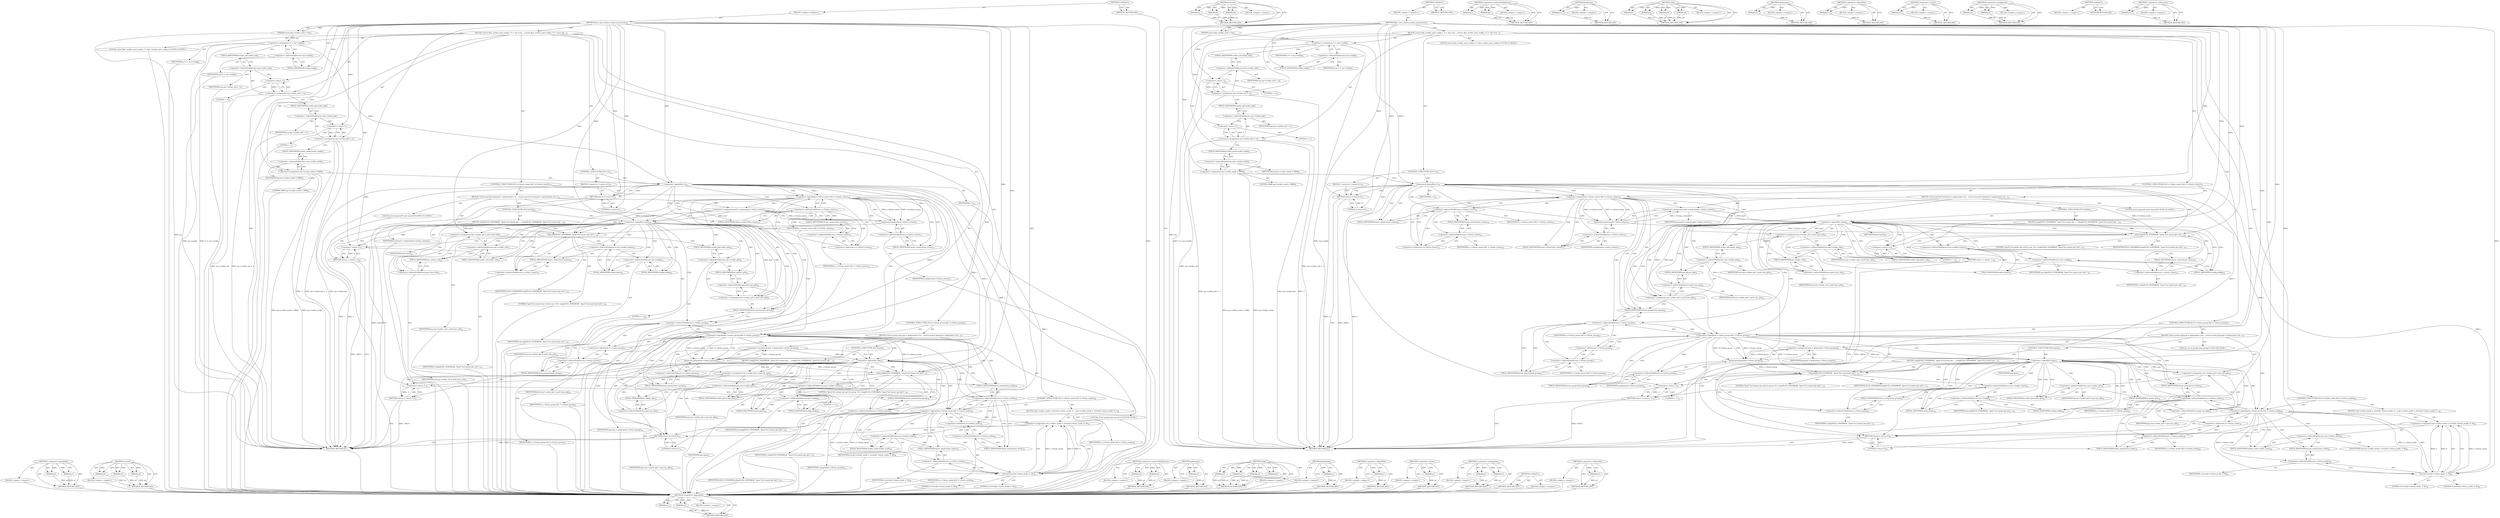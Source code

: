 digraph "&lt;operator&gt;.indirection" {
vulnerable_200 [label=<(METHOD,&lt;operator&gt;.logicalAnd)>];
vulnerable_201 [label=<(PARAM,p1)>];
vulnerable_202 [label=<(PARAM,p2)>];
vulnerable_203 [label=<(BLOCK,&lt;empty&gt;,&lt;empty&gt;)>];
vulnerable_204 [label=<(METHOD_RETURN,ANY)>];
vulnerable_224 [label=<(METHOD,strtoul)>];
vulnerable_225 [label=<(PARAM,p1)>];
vulnerable_226 [label=<(PARAM,p2)>];
vulnerable_227 [label=<(PARAM,p3)>];
vulnerable_228 [label=<(BLOCK,&lt;empty&gt;,&lt;empty&gt;)>];
vulnerable_229 [label=<(METHOD_RETURN,ANY)>];
vulnerable_6 [label=<(METHOD,&lt;global&gt;)<SUB>1</SUB>>];
vulnerable_7 [label=<(BLOCK,&lt;empty&gt;,&lt;empty&gt;)<SUB>1</SUB>>];
vulnerable_8 [label=<(METHOD,fpm_unix_resolve_socket_premissions)<SUB>1</SUB>>];
vulnerable_9 [label=<(PARAM,struct fpm_worker_pool_s *wp)<SUB>1</SUB>>];
vulnerable_10 [label=<(BLOCK,{
	struct fpm_worker_pool_config_s *c = wp-&gt;con...,{
	struct fpm_worker_pool_config_s *c = wp-&gt;con...)<SUB>2</SUB>>];
vulnerable_11 [label="<(LOCAL,struct fpm_worker_pool_config_s* c: fpm_worker_pool_config_s*)<SUB>3</SUB>>"];
vulnerable_12 [label=<(&lt;operator&gt;.assignment,*c = wp-&gt;config)<SUB>3</SUB>>];
vulnerable_13 [label=<(IDENTIFIER,c,*c = wp-&gt;config)<SUB>3</SUB>>];
vulnerable_14 [label=<(&lt;operator&gt;.indirectFieldAccess,wp-&gt;config)<SUB>3</SUB>>];
vulnerable_15 [label=<(IDENTIFIER,wp,*c = wp-&gt;config)<SUB>3</SUB>>];
vulnerable_16 [label=<(FIELD_IDENTIFIER,config,config)<SUB>3</SUB>>];
vulnerable_17 [label=<(&lt;operator&gt;.assignment,wp-&gt;socket_uid = -1)<SUB>6</SUB>>];
vulnerable_18 [label=<(&lt;operator&gt;.indirectFieldAccess,wp-&gt;socket_uid)<SUB>6</SUB>>];
vulnerable_19 [label=<(IDENTIFIER,wp,wp-&gt;socket_uid = -1)<SUB>6</SUB>>];
vulnerable_20 [label=<(FIELD_IDENTIFIER,socket_uid,socket_uid)<SUB>6</SUB>>];
vulnerable_21 [label=<(&lt;operator&gt;.minus,-1)<SUB>6</SUB>>];
vulnerable_22 [label=<(LITERAL,1,-1)<SUB>6</SUB>>];
vulnerable_23 [label=<(&lt;operator&gt;.assignment,wp-&gt;socket_gid = -1)<SUB>7</SUB>>];
vulnerable_24 [label=<(&lt;operator&gt;.indirectFieldAccess,wp-&gt;socket_gid)<SUB>7</SUB>>];
vulnerable_25 [label=<(IDENTIFIER,wp,wp-&gt;socket_gid = -1)<SUB>7</SUB>>];
vulnerable_26 [label=<(FIELD_IDENTIFIER,socket_gid,socket_gid)<SUB>7</SUB>>];
vulnerable_27 [label=<(&lt;operator&gt;.minus,-1)<SUB>7</SUB>>];
vulnerable_28 [label=<(LITERAL,1,-1)<SUB>7</SUB>>];
vulnerable_29 [label=<(&lt;operator&gt;.assignment,wp-&gt;socket_mode = 0666)<SUB>8</SUB>>];
vulnerable_30 [label=<(&lt;operator&gt;.indirectFieldAccess,wp-&gt;socket_mode)<SUB>8</SUB>>];
vulnerable_31 [label=<(IDENTIFIER,wp,wp-&gt;socket_mode = 0666)<SUB>8</SUB>>];
vulnerable_32 [label=<(FIELD_IDENTIFIER,socket_mode,socket_mode)<SUB>8</SUB>>];
vulnerable_33 [label=<(LITERAL,0666,wp-&gt;socket_mode = 0666)<SUB>8</SUB>>];
vulnerable_34 [label=<(CONTROL_STRUCTURE,IF,if (!c))<SUB>10</SUB>>];
vulnerable_35 [label=<(&lt;operator&gt;.logicalNot,!c)<SUB>10</SUB>>];
vulnerable_36 [label=<(IDENTIFIER,c,!c)<SUB>10</SUB>>];
vulnerable_37 [label=<(BLOCK,{
 		return 0;
	},{
 		return 0;
	})<SUB>10</SUB>>];
vulnerable_38 [label=<(RETURN,return 0;,return 0;)<SUB>11</SUB>>];
vulnerable_39 [label=<(LITERAL,0,return 0;)<SUB>11</SUB>>];
vulnerable_40 [label=<(CONTROL_STRUCTURE,IF,if (c-&gt;listen_owner &amp;&amp; *c-&gt;listen_owner))<SUB>14</SUB>>];
vulnerable_41 [label=<(&lt;operator&gt;.logicalAnd,c-&gt;listen_owner &amp;&amp; *c-&gt;listen_owner)<SUB>14</SUB>>];
vulnerable_42 [label=<(&lt;operator&gt;.indirectFieldAccess,c-&gt;listen_owner)<SUB>14</SUB>>];
vulnerable_43 [label=<(IDENTIFIER,c,c-&gt;listen_owner &amp;&amp; *c-&gt;listen_owner)<SUB>14</SUB>>];
vulnerable_44 [label=<(FIELD_IDENTIFIER,listen_owner,listen_owner)<SUB>14</SUB>>];
vulnerable_45 [label=<(&lt;operator&gt;.indirection,*c-&gt;listen_owner)<SUB>14</SUB>>];
vulnerable_46 [label=<(&lt;operator&gt;.indirectFieldAccess,c-&gt;listen_owner)<SUB>14</SUB>>];
vulnerable_47 [label=<(IDENTIFIER,c,c-&gt;listen_owner &amp;&amp; *c-&gt;listen_owner)<SUB>14</SUB>>];
vulnerable_48 [label=<(FIELD_IDENTIFIER,listen_owner,listen_owner)<SUB>14</SUB>>];
vulnerable_49 [label=<(BLOCK,{
		struct passwd *pwd;

		pwd = getpwnam(c-&gt;li...,{
		struct passwd *pwd;

		pwd = getpwnam(c-&gt;li...)<SUB>14</SUB>>];
vulnerable_50 [label="<(LOCAL,struct passwd* pwd: passwd*)<SUB>15</SUB>>"];
vulnerable_51 [label=<(&lt;operator&gt;.assignment,pwd = getpwnam(c-&gt;listen_owner))<SUB>17</SUB>>];
vulnerable_52 [label=<(IDENTIFIER,pwd,pwd = getpwnam(c-&gt;listen_owner))<SUB>17</SUB>>];
vulnerable_53 [label=<(getpwnam,getpwnam(c-&gt;listen_owner))<SUB>17</SUB>>];
vulnerable_54 [label=<(&lt;operator&gt;.indirectFieldAccess,c-&gt;listen_owner)<SUB>17</SUB>>];
vulnerable_55 [label=<(IDENTIFIER,c,getpwnam(c-&gt;listen_owner))<SUB>17</SUB>>];
vulnerable_56 [label=<(FIELD_IDENTIFIER,listen_owner,listen_owner)<SUB>17</SUB>>];
vulnerable_57 [label=<(CONTROL_STRUCTURE,IF,if (!pwd))<SUB>18</SUB>>];
vulnerable_58 [label=<(&lt;operator&gt;.logicalNot,!pwd)<SUB>18</SUB>>];
vulnerable_59 [label=<(IDENTIFIER,pwd,!pwd)<SUB>18</SUB>>];
vulnerable_60 [label=<(BLOCK,{
			zlog(ZLOG_SYSERROR, &quot;[pool %s] cannot get ...,{
			zlog(ZLOG_SYSERROR, &quot;[pool %s] cannot get ...)<SUB>18</SUB>>];
vulnerable_61 [label=<(zlog,zlog(ZLOG_SYSERROR, &quot;[pool %s] cannot get uid f...)<SUB>19</SUB>>];
vulnerable_62 [label=<(IDENTIFIER,ZLOG_SYSERROR,zlog(ZLOG_SYSERROR, &quot;[pool %s] cannot get uid f...)<SUB>19</SUB>>];
vulnerable_63 [label=<(LITERAL,&quot;[pool %s] cannot get uid for user '%s'&quot;,zlog(ZLOG_SYSERROR, &quot;[pool %s] cannot get uid f...)<SUB>19</SUB>>];
vulnerable_64 [label=<(&lt;operator&gt;.indirectFieldAccess,wp-&gt;config-&gt;name)<SUB>19</SUB>>];
vulnerable_65 [label=<(&lt;operator&gt;.indirectFieldAccess,wp-&gt;config)<SUB>19</SUB>>];
vulnerable_66 [label=<(IDENTIFIER,wp,zlog(ZLOG_SYSERROR, &quot;[pool %s] cannot get uid f...)<SUB>19</SUB>>];
vulnerable_67 [label=<(FIELD_IDENTIFIER,config,config)<SUB>19</SUB>>];
vulnerable_68 [label=<(FIELD_IDENTIFIER,name,name)<SUB>19</SUB>>];
vulnerable_69 [label=<(&lt;operator&gt;.indirectFieldAccess,c-&gt;listen_owner)<SUB>19</SUB>>];
vulnerable_70 [label=<(IDENTIFIER,c,zlog(ZLOG_SYSERROR, &quot;[pool %s] cannot get uid f...)<SUB>19</SUB>>];
vulnerable_71 [label=<(FIELD_IDENTIFIER,listen_owner,listen_owner)<SUB>19</SUB>>];
vulnerable_72 [label=<(RETURN,return -1;,return -1;)<SUB>20</SUB>>];
vulnerable_73 [label=<(&lt;operator&gt;.minus,-1)<SUB>20</SUB>>];
vulnerable_74 [label=<(LITERAL,1,-1)<SUB>20</SUB>>];
vulnerable_75 [label=<(&lt;operator&gt;.assignment,wp-&gt;socket_uid = pwd-&gt;pw_uid)<SUB>23</SUB>>];
vulnerable_76 [label=<(&lt;operator&gt;.indirectFieldAccess,wp-&gt;socket_uid)<SUB>23</SUB>>];
vulnerable_77 [label=<(IDENTIFIER,wp,wp-&gt;socket_uid = pwd-&gt;pw_uid)<SUB>23</SUB>>];
vulnerable_78 [label=<(FIELD_IDENTIFIER,socket_uid,socket_uid)<SUB>23</SUB>>];
vulnerable_79 [label=<(&lt;operator&gt;.indirectFieldAccess,pwd-&gt;pw_uid)<SUB>23</SUB>>];
vulnerable_80 [label=<(IDENTIFIER,pwd,wp-&gt;socket_uid = pwd-&gt;pw_uid)<SUB>23</SUB>>];
vulnerable_81 [label=<(FIELD_IDENTIFIER,pw_uid,pw_uid)<SUB>23</SUB>>];
vulnerable_82 [label=<(&lt;operator&gt;.assignment,wp-&gt;socket_gid = pwd-&gt;pw_gid)<SUB>24</SUB>>];
vulnerable_83 [label=<(&lt;operator&gt;.indirectFieldAccess,wp-&gt;socket_gid)<SUB>24</SUB>>];
vulnerable_84 [label=<(IDENTIFIER,wp,wp-&gt;socket_gid = pwd-&gt;pw_gid)<SUB>24</SUB>>];
vulnerable_85 [label=<(FIELD_IDENTIFIER,socket_gid,socket_gid)<SUB>24</SUB>>];
vulnerable_86 [label=<(&lt;operator&gt;.indirectFieldAccess,pwd-&gt;pw_gid)<SUB>24</SUB>>];
vulnerable_87 [label=<(IDENTIFIER,pwd,wp-&gt;socket_gid = pwd-&gt;pw_gid)<SUB>24</SUB>>];
vulnerable_88 [label=<(FIELD_IDENTIFIER,pw_gid,pw_gid)<SUB>24</SUB>>];
vulnerable_89 [label=<(CONTROL_STRUCTURE,IF,if (c-&gt;listen_group &amp;&amp; *c-&gt;listen_group))<SUB>27</SUB>>];
vulnerable_90 [label=<(&lt;operator&gt;.logicalAnd,c-&gt;listen_group &amp;&amp; *c-&gt;listen_group)<SUB>27</SUB>>];
vulnerable_91 [label=<(&lt;operator&gt;.indirectFieldAccess,c-&gt;listen_group)<SUB>27</SUB>>];
vulnerable_92 [label=<(IDENTIFIER,c,c-&gt;listen_group &amp;&amp; *c-&gt;listen_group)<SUB>27</SUB>>];
vulnerable_93 [label=<(FIELD_IDENTIFIER,listen_group,listen_group)<SUB>27</SUB>>];
vulnerable_94 [label=<(&lt;operator&gt;.indirection,*c-&gt;listen_group)<SUB>27</SUB>>];
vulnerable_95 [label=<(&lt;operator&gt;.indirectFieldAccess,c-&gt;listen_group)<SUB>27</SUB>>];
vulnerable_96 [label=<(IDENTIFIER,c,c-&gt;listen_group &amp;&amp; *c-&gt;listen_group)<SUB>27</SUB>>];
vulnerable_97 [label=<(FIELD_IDENTIFIER,listen_group,listen_group)<SUB>27</SUB>>];
vulnerable_98 [label=<(BLOCK,{
		struct group *grp;

		grp = getgrnam(c-&gt;lis...,{
		struct group *grp;

		grp = getgrnam(c-&gt;lis...)<SUB>27</SUB>>];
vulnerable_99 [label="<(LOCAL,struct group* grp: group*)<SUB>28</SUB>>"];
vulnerable_100 [label=<(&lt;operator&gt;.assignment,grp = getgrnam(c-&gt;listen_group))<SUB>30</SUB>>];
vulnerable_101 [label=<(IDENTIFIER,grp,grp = getgrnam(c-&gt;listen_group))<SUB>30</SUB>>];
vulnerable_102 [label=<(getgrnam,getgrnam(c-&gt;listen_group))<SUB>30</SUB>>];
vulnerable_103 [label=<(&lt;operator&gt;.indirectFieldAccess,c-&gt;listen_group)<SUB>30</SUB>>];
vulnerable_104 [label=<(IDENTIFIER,c,getgrnam(c-&gt;listen_group))<SUB>30</SUB>>];
vulnerable_105 [label=<(FIELD_IDENTIFIER,listen_group,listen_group)<SUB>30</SUB>>];
vulnerable_106 [label=<(CONTROL_STRUCTURE,IF,if (!grp))<SUB>31</SUB>>];
vulnerable_107 [label=<(&lt;operator&gt;.logicalNot,!grp)<SUB>31</SUB>>];
vulnerable_108 [label=<(IDENTIFIER,grp,!grp)<SUB>31</SUB>>];
vulnerable_109 [label=<(BLOCK,{
			zlog(ZLOG_SYSERROR, &quot;[pool %s] cannot get ...,{
			zlog(ZLOG_SYSERROR, &quot;[pool %s] cannot get ...)<SUB>31</SUB>>];
vulnerable_110 [label=<(zlog,zlog(ZLOG_SYSERROR, &quot;[pool %s] cannot get gid f...)<SUB>32</SUB>>];
vulnerable_111 [label=<(IDENTIFIER,ZLOG_SYSERROR,zlog(ZLOG_SYSERROR, &quot;[pool %s] cannot get gid f...)<SUB>32</SUB>>];
vulnerable_112 [label=<(LITERAL,&quot;[pool %s] cannot get gid for group '%s'&quot;,zlog(ZLOG_SYSERROR, &quot;[pool %s] cannot get gid f...)<SUB>32</SUB>>];
vulnerable_113 [label=<(&lt;operator&gt;.indirectFieldAccess,wp-&gt;config-&gt;name)<SUB>32</SUB>>];
vulnerable_114 [label=<(&lt;operator&gt;.indirectFieldAccess,wp-&gt;config)<SUB>32</SUB>>];
vulnerable_115 [label=<(IDENTIFIER,wp,zlog(ZLOG_SYSERROR, &quot;[pool %s] cannot get gid f...)<SUB>32</SUB>>];
vulnerable_116 [label=<(FIELD_IDENTIFIER,config,config)<SUB>32</SUB>>];
vulnerable_117 [label=<(FIELD_IDENTIFIER,name,name)<SUB>32</SUB>>];
vulnerable_118 [label=<(&lt;operator&gt;.indirectFieldAccess,c-&gt;listen_group)<SUB>32</SUB>>];
vulnerable_119 [label=<(IDENTIFIER,c,zlog(ZLOG_SYSERROR, &quot;[pool %s] cannot get gid f...)<SUB>32</SUB>>];
vulnerable_120 [label=<(FIELD_IDENTIFIER,listen_group,listen_group)<SUB>32</SUB>>];
vulnerable_121 [label=<(RETURN,return -1;,return -1;)<SUB>33</SUB>>];
vulnerable_122 [label=<(&lt;operator&gt;.minus,-1)<SUB>33</SUB>>];
vulnerable_123 [label=<(LITERAL,1,-1)<SUB>33</SUB>>];
vulnerable_124 [label=<(&lt;operator&gt;.assignment,wp-&gt;socket_gid = grp-&gt;gr_gid)<SUB>35</SUB>>];
vulnerable_125 [label=<(&lt;operator&gt;.indirectFieldAccess,wp-&gt;socket_gid)<SUB>35</SUB>>];
vulnerable_126 [label=<(IDENTIFIER,wp,wp-&gt;socket_gid = grp-&gt;gr_gid)<SUB>35</SUB>>];
vulnerable_127 [label=<(FIELD_IDENTIFIER,socket_gid,socket_gid)<SUB>35</SUB>>];
vulnerable_128 [label=<(&lt;operator&gt;.indirectFieldAccess,grp-&gt;gr_gid)<SUB>35</SUB>>];
vulnerable_129 [label=<(IDENTIFIER,grp,wp-&gt;socket_gid = grp-&gt;gr_gid)<SUB>35</SUB>>];
vulnerable_130 [label=<(FIELD_IDENTIFIER,gr_gid,gr_gid)<SUB>35</SUB>>];
vulnerable_131 [label=<(CONTROL_STRUCTURE,IF,if (c-&gt;listen_mode &amp;&amp; *c-&gt;listen_mode))<SUB>38</SUB>>];
vulnerable_132 [label=<(&lt;operator&gt;.logicalAnd,c-&gt;listen_mode &amp;&amp; *c-&gt;listen_mode)<SUB>38</SUB>>];
vulnerable_133 [label=<(&lt;operator&gt;.indirectFieldAccess,c-&gt;listen_mode)<SUB>38</SUB>>];
vulnerable_134 [label=<(IDENTIFIER,c,c-&gt;listen_mode &amp;&amp; *c-&gt;listen_mode)<SUB>38</SUB>>];
vulnerable_135 [label=<(FIELD_IDENTIFIER,listen_mode,listen_mode)<SUB>38</SUB>>];
vulnerable_136 [label=<(&lt;operator&gt;.indirection,*c-&gt;listen_mode)<SUB>38</SUB>>];
vulnerable_137 [label=<(&lt;operator&gt;.indirectFieldAccess,c-&gt;listen_mode)<SUB>38</SUB>>];
vulnerable_138 [label=<(IDENTIFIER,c,c-&gt;listen_mode &amp;&amp; *c-&gt;listen_mode)<SUB>38</SUB>>];
vulnerable_139 [label=<(FIELD_IDENTIFIER,listen_mode,listen_mode)<SUB>38</SUB>>];
vulnerable_140 [label=<(BLOCK,{
		wp-&gt;socket_mode = strtoul(c-&gt;listen_mode, 0...,{
		wp-&gt;socket_mode = strtoul(c-&gt;listen_mode, 0...)<SUB>38</SUB>>];
vulnerable_141 [label=<(&lt;operator&gt;.assignment,wp-&gt;socket_mode = strtoul(c-&gt;listen_mode, 0, 8))<SUB>39</SUB>>];
vulnerable_142 [label=<(&lt;operator&gt;.indirectFieldAccess,wp-&gt;socket_mode)<SUB>39</SUB>>];
vulnerable_143 [label=<(IDENTIFIER,wp,wp-&gt;socket_mode = strtoul(c-&gt;listen_mode, 0, 8))<SUB>39</SUB>>];
vulnerable_144 [label=<(FIELD_IDENTIFIER,socket_mode,socket_mode)<SUB>39</SUB>>];
vulnerable_145 [label=<(strtoul,strtoul(c-&gt;listen_mode, 0, 8))<SUB>39</SUB>>];
vulnerable_146 [label=<(&lt;operator&gt;.indirectFieldAccess,c-&gt;listen_mode)<SUB>39</SUB>>];
vulnerable_147 [label=<(IDENTIFIER,c,strtoul(c-&gt;listen_mode, 0, 8))<SUB>39</SUB>>];
vulnerable_148 [label=<(FIELD_IDENTIFIER,listen_mode,listen_mode)<SUB>39</SUB>>];
vulnerable_149 [label=<(LITERAL,0,strtoul(c-&gt;listen_mode, 0, 8))<SUB>39</SUB>>];
vulnerable_150 [label=<(LITERAL,8,strtoul(c-&gt;listen_mode, 0, 8))<SUB>39</SUB>>];
vulnerable_151 [label=<(RETURN,return 0;,return 0;)<SUB>41</SUB>>];
vulnerable_152 [label=<(LITERAL,0,return 0;)<SUB>41</SUB>>];
vulnerable_153 [label=<(METHOD_RETURN,int)<SUB>1</SUB>>];
vulnerable_155 [label=<(METHOD_RETURN,ANY)<SUB>1</SUB>>];
vulnerable_187 [label=<(METHOD,&lt;operator&gt;.indirectFieldAccess)>];
vulnerable_188 [label=<(PARAM,p1)>];
vulnerable_189 [label=<(PARAM,p2)>];
vulnerable_190 [label=<(BLOCK,&lt;empty&gt;,&lt;empty&gt;)>];
vulnerable_191 [label=<(METHOD_RETURN,ANY)>];
vulnerable_220 [label=<(METHOD,getgrnam)>];
vulnerable_221 [label=<(PARAM,p1)>];
vulnerable_222 [label=<(BLOCK,&lt;empty&gt;,&lt;empty&gt;)>];
vulnerable_223 [label=<(METHOD_RETURN,ANY)>];
vulnerable_213 [label=<(METHOD,zlog)>];
vulnerable_214 [label=<(PARAM,p1)>];
vulnerable_215 [label=<(PARAM,p2)>];
vulnerable_216 [label=<(PARAM,p3)>];
vulnerable_217 [label=<(PARAM,p4)>];
vulnerable_218 [label=<(BLOCK,&lt;empty&gt;,&lt;empty&gt;)>];
vulnerable_219 [label=<(METHOD_RETURN,ANY)>];
vulnerable_209 [label=<(METHOD,getpwnam)>];
vulnerable_210 [label=<(PARAM,p1)>];
vulnerable_211 [label=<(BLOCK,&lt;empty&gt;,&lt;empty&gt;)>];
vulnerable_212 [label=<(METHOD_RETURN,ANY)>];
vulnerable_196 [label=<(METHOD,&lt;operator&gt;.logicalNot)>];
vulnerable_197 [label=<(PARAM,p1)>];
vulnerable_198 [label=<(BLOCK,&lt;empty&gt;,&lt;empty&gt;)>];
vulnerable_199 [label=<(METHOD_RETURN,ANY)>];
vulnerable_192 [label=<(METHOD,&lt;operator&gt;.minus)>];
vulnerable_193 [label=<(PARAM,p1)>];
vulnerable_194 [label=<(BLOCK,&lt;empty&gt;,&lt;empty&gt;)>];
vulnerable_195 [label=<(METHOD_RETURN,ANY)>];
vulnerable_182 [label=<(METHOD,&lt;operator&gt;.assignment)>];
vulnerable_183 [label=<(PARAM,p1)>];
vulnerable_184 [label=<(PARAM,p2)>];
vulnerable_185 [label=<(BLOCK,&lt;empty&gt;,&lt;empty&gt;)>];
vulnerable_186 [label=<(METHOD_RETURN,ANY)>];
vulnerable_176 [label=<(METHOD,&lt;global&gt;)<SUB>1</SUB>>];
vulnerable_177 [label=<(BLOCK,&lt;empty&gt;,&lt;empty&gt;)>];
vulnerable_178 [label=<(METHOD_RETURN,ANY)>];
vulnerable_205 [label=<(METHOD,&lt;operator&gt;.indirection)>];
vulnerable_206 [label=<(PARAM,p1)>];
vulnerable_207 [label=<(BLOCK,&lt;empty&gt;,&lt;empty&gt;)>];
vulnerable_208 [label=<(METHOD_RETURN,ANY)>];
fixed_200 [label=<(METHOD,&lt;operator&gt;.logicalAnd)>];
fixed_201 [label=<(PARAM,p1)>];
fixed_202 [label=<(PARAM,p2)>];
fixed_203 [label=<(BLOCK,&lt;empty&gt;,&lt;empty&gt;)>];
fixed_204 [label=<(METHOD_RETURN,ANY)>];
fixed_224 [label=<(METHOD,strtoul)>];
fixed_225 [label=<(PARAM,p1)>];
fixed_226 [label=<(PARAM,p2)>];
fixed_227 [label=<(PARAM,p3)>];
fixed_228 [label=<(BLOCK,&lt;empty&gt;,&lt;empty&gt;)>];
fixed_229 [label=<(METHOD_RETURN,ANY)>];
fixed_6 [label=<(METHOD,&lt;global&gt;)<SUB>1</SUB>>];
fixed_7 [label=<(BLOCK,&lt;empty&gt;,&lt;empty&gt;)<SUB>1</SUB>>];
fixed_8 [label=<(METHOD,fpm_unix_resolve_socket_premissions)<SUB>1</SUB>>];
fixed_9 [label=<(PARAM,struct fpm_worker_pool_s *wp)<SUB>1</SUB>>];
fixed_10 [label=<(BLOCK,{
	struct fpm_worker_pool_config_s *c = wp-&gt;con...,{
	struct fpm_worker_pool_config_s *c = wp-&gt;con...)<SUB>2</SUB>>];
fixed_11 [label="<(LOCAL,struct fpm_worker_pool_config_s* c: fpm_worker_pool_config_s*)<SUB>3</SUB>>"];
fixed_12 [label=<(&lt;operator&gt;.assignment,*c = wp-&gt;config)<SUB>3</SUB>>];
fixed_13 [label=<(IDENTIFIER,c,*c = wp-&gt;config)<SUB>3</SUB>>];
fixed_14 [label=<(&lt;operator&gt;.indirectFieldAccess,wp-&gt;config)<SUB>3</SUB>>];
fixed_15 [label=<(IDENTIFIER,wp,*c = wp-&gt;config)<SUB>3</SUB>>];
fixed_16 [label=<(FIELD_IDENTIFIER,config,config)<SUB>3</SUB>>];
fixed_17 [label=<(&lt;operator&gt;.assignment,wp-&gt;socket_uid = -1)<SUB>6</SUB>>];
fixed_18 [label=<(&lt;operator&gt;.indirectFieldAccess,wp-&gt;socket_uid)<SUB>6</SUB>>];
fixed_19 [label=<(IDENTIFIER,wp,wp-&gt;socket_uid = -1)<SUB>6</SUB>>];
fixed_20 [label=<(FIELD_IDENTIFIER,socket_uid,socket_uid)<SUB>6</SUB>>];
fixed_21 [label=<(&lt;operator&gt;.minus,-1)<SUB>6</SUB>>];
fixed_22 [label=<(LITERAL,1,-1)<SUB>6</SUB>>];
fixed_23 [label=<(&lt;operator&gt;.assignment,wp-&gt;socket_gid = -1)<SUB>7</SUB>>];
fixed_24 [label=<(&lt;operator&gt;.indirectFieldAccess,wp-&gt;socket_gid)<SUB>7</SUB>>];
fixed_25 [label=<(IDENTIFIER,wp,wp-&gt;socket_gid = -1)<SUB>7</SUB>>];
fixed_26 [label=<(FIELD_IDENTIFIER,socket_gid,socket_gid)<SUB>7</SUB>>];
fixed_27 [label=<(&lt;operator&gt;.minus,-1)<SUB>7</SUB>>];
fixed_28 [label=<(LITERAL,1,-1)<SUB>7</SUB>>];
fixed_29 [label=<(&lt;operator&gt;.assignment,wp-&gt;socket_mode = 0660)<SUB>8</SUB>>];
fixed_30 [label=<(&lt;operator&gt;.indirectFieldAccess,wp-&gt;socket_mode)<SUB>8</SUB>>];
fixed_31 [label=<(IDENTIFIER,wp,wp-&gt;socket_mode = 0660)<SUB>8</SUB>>];
fixed_32 [label=<(FIELD_IDENTIFIER,socket_mode,socket_mode)<SUB>8</SUB>>];
fixed_33 [label=<(LITERAL,0660,wp-&gt;socket_mode = 0660)<SUB>8</SUB>>];
fixed_34 [label=<(CONTROL_STRUCTURE,IF,if (!c))<SUB>10</SUB>>];
fixed_35 [label=<(&lt;operator&gt;.logicalNot,!c)<SUB>10</SUB>>];
fixed_36 [label=<(IDENTIFIER,c,!c)<SUB>10</SUB>>];
fixed_37 [label=<(BLOCK,{
 		return 0;
	},{
 		return 0;
	})<SUB>10</SUB>>];
fixed_38 [label=<(RETURN,return 0;,return 0;)<SUB>11</SUB>>];
fixed_39 [label=<(LITERAL,0,return 0;)<SUB>11</SUB>>];
fixed_40 [label=<(CONTROL_STRUCTURE,IF,if (c-&gt;listen_owner &amp;&amp; *c-&gt;listen_owner))<SUB>14</SUB>>];
fixed_41 [label=<(&lt;operator&gt;.logicalAnd,c-&gt;listen_owner &amp;&amp; *c-&gt;listen_owner)<SUB>14</SUB>>];
fixed_42 [label=<(&lt;operator&gt;.indirectFieldAccess,c-&gt;listen_owner)<SUB>14</SUB>>];
fixed_43 [label=<(IDENTIFIER,c,c-&gt;listen_owner &amp;&amp; *c-&gt;listen_owner)<SUB>14</SUB>>];
fixed_44 [label=<(FIELD_IDENTIFIER,listen_owner,listen_owner)<SUB>14</SUB>>];
fixed_45 [label=<(&lt;operator&gt;.indirection,*c-&gt;listen_owner)<SUB>14</SUB>>];
fixed_46 [label=<(&lt;operator&gt;.indirectFieldAccess,c-&gt;listen_owner)<SUB>14</SUB>>];
fixed_47 [label=<(IDENTIFIER,c,c-&gt;listen_owner &amp;&amp; *c-&gt;listen_owner)<SUB>14</SUB>>];
fixed_48 [label=<(FIELD_IDENTIFIER,listen_owner,listen_owner)<SUB>14</SUB>>];
fixed_49 [label=<(BLOCK,{
		struct passwd *pwd;

		pwd = getpwnam(c-&gt;li...,{
		struct passwd *pwd;

		pwd = getpwnam(c-&gt;li...)<SUB>14</SUB>>];
fixed_50 [label="<(LOCAL,struct passwd* pwd: passwd*)<SUB>15</SUB>>"];
fixed_51 [label=<(&lt;operator&gt;.assignment,pwd = getpwnam(c-&gt;listen_owner))<SUB>17</SUB>>];
fixed_52 [label=<(IDENTIFIER,pwd,pwd = getpwnam(c-&gt;listen_owner))<SUB>17</SUB>>];
fixed_53 [label=<(getpwnam,getpwnam(c-&gt;listen_owner))<SUB>17</SUB>>];
fixed_54 [label=<(&lt;operator&gt;.indirectFieldAccess,c-&gt;listen_owner)<SUB>17</SUB>>];
fixed_55 [label=<(IDENTIFIER,c,getpwnam(c-&gt;listen_owner))<SUB>17</SUB>>];
fixed_56 [label=<(FIELD_IDENTIFIER,listen_owner,listen_owner)<SUB>17</SUB>>];
fixed_57 [label=<(CONTROL_STRUCTURE,IF,if (!pwd))<SUB>18</SUB>>];
fixed_58 [label=<(&lt;operator&gt;.logicalNot,!pwd)<SUB>18</SUB>>];
fixed_59 [label=<(IDENTIFIER,pwd,!pwd)<SUB>18</SUB>>];
fixed_60 [label=<(BLOCK,{
			zlog(ZLOG_SYSERROR, &quot;[pool %s] cannot get ...,{
			zlog(ZLOG_SYSERROR, &quot;[pool %s] cannot get ...)<SUB>18</SUB>>];
fixed_61 [label=<(zlog,zlog(ZLOG_SYSERROR, &quot;[pool %s] cannot get uid f...)<SUB>19</SUB>>];
fixed_62 [label=<(IDENTIFIER,ZLOG_SYSERROR,zlog(ZLOG_SYSERROR, &quot;[pool %s] cannot get uid f...)<SUB>19</SUB>>];
fixed_63 [label=<(LITERAL,&quot;[pool %s] cannot get uid for user '%s'&quot;,zlog(ZLOG_SYSERROR, &quot;[pool %s] cannot get uid f...)<SUB>19</SUB>>];
fixed_64 [label=<(&lt;operator&gt;.indirectFieldAccess,wp-&gt;config-&gt;name)<SUB>19</SUB>>];
fixed_65 [label=<(&lt;operator&gt;.indirectFieldAccess,wp-&gt;config)<SUB>19</SUB>>];
fixed_66 [label=<(IDENTIFIER,wp,zlog(ZLOG_SYSERROR, &quot;[pool %s] cannot get uid f...)<SUB>19</SUB>>];
fixed_67 [label=<(FIELD_IDENTIFIER,config,config)<SUB>19</SUB>>];
fixed_68 [label=<(FIELD_IDENTIFIER,name,name)<SUB>19</SUB>>];
fixed_69 [label=<(&lt;operator&gt;.indirectFieldAccess,c-&gt;listen_owner)<SUB>19</SUB>>];
fixed_70 [label=<(IDENTIFIER,c,zlog(ZLOG_SYSERROR, &quot;[pool %s] cannot get uid f...)<SUB>19</SUB>>];
fixed_71 [label=<(FIELD_IDENTIFIER,listen_owner,listen_owner)<SUB>19</SUB>>];
fixed_72 [label=<(RETURN,return -1;,return -1;)<SUB>20</SUB>>];
fixed_73 [label=<(&lt;operator&gt;.minus,-1)<SUB>20</SUB>>];
fixed_74 [label=<(LITERAL,1,-1)<SUB>20</SUB>>];
fixed_75 [label=<(&lt;operator&gt;.assignment,wp-&gt;socket_uid = pwd-&gt;pw_uid)<SUB>23</SUB>>];
fixed_76 [label=<(&lt;operator&gt;.indirectFieldAccess,wp-&gt;socket_uid)<SUB>23</SUB>>];
fixed_77 [label=<(IDENTIFIER,wp,wp-&gt;socket_uid = pwd-&gt;pw_uid)<SUB>23</SUB>>];
fixed_78 [label=<(FIELD_IDENTIFIER,socket_uid,socket_uid)<SUB>23</SUB>>];
fixed_79 [label=<(&lt;operator&gt;.indirectFieldAccess,pwd-&gt;pw_uid)<SUB>23</SUB>>];
fixed_80 [label=<(IDENTIFIER,pwd,wp-&gt;socket_uid = pwd-&gt;pw_uid)<SUB>23</SUB>>];
fixed_81 [label=<(FIELD_IDENTIFIER,pw_uid,pw_uid)<SUB>23</SUB>>];
fixed_82 [label=<(&lt;operator&gt;.assignment,wp-&gt;socket_gid = pwd-&gt;pw_gid)<SUB>24</SUB>>];
fixed_83 [label=<(&lt;operator&gt;.indirectFieldAccess,wp-&gt;socket_gid)<SUB>24</SUB>>];
fixed_84 [label=<(IDENTIFIER,wp,wp-&gt;socket_gid = pwd-&gt;pw_gid)<SUB>24</SUB>>];
fixed_85 [label=<(FIELD_IDENTIFIER,socket_gid,socket_gid)<SUB>24</SUB>>];
fixed_86 [label=<(&lt;operator&gt;.indirectFieldAccess,pwd-&gt;pw_gid)<SUB>24</SUB>>];
fixed_87 [label=<(IDENTIFIER,pwd,wp-&gt;socket_gid = pwd-&gt;pw_gid)<SUB>24</SUB>>];
fixed_88 [label=<(FIELD_IDENTIFIER,pw_gid,pw_gid)<SUB>24</SUB>>];
fixed_89 [label=<(CONTROL_STRUCTURE,IF,if (c-&gt;listen_group &amp;&amp; *c-&gt;listen_group))<SUB>27</SUB>>];
fixed_90 [label=<(&lt;operator&gt;.logicalAnd,c-&gt;listen_group &amp;&amp; *c-&gt;listen_group)<SUB>27</SUB>>];
fixed_91 [label=<(&lt;operator&gt;.indirectFieldAccess,c-&gt;listen_group)<SUB>27</SUB>>];
fixed_92 [label=<(IDENTIFIER,c,c-&gt;listen_group &amp;&amp; *c-&gt;listen_group)<SUB>27</SUB>>];
fixed_93 [label=<(FIELD_IDENTIFIER,listen_group,listen_group)<SUB>27</SUB>>];
fixed_94 [label=<(&lt;operator&gt;.indirection,*c-&gt;listen_group)<SUB>27</SUB>>];
fixed_95 [label=<(&lt;operator&gt;.indirectFieldAccess,c-&gt;listen_group)<SUB>27</SUB>>];
fixed_96 [label=<(IDENTIFIER,c,c-&gt;listen_group &amp;&amp; *c-&gt;listen_group)<SUB>27</SUB>>];
fixed_97 [label=<(FIELD_IDENTIFIER,listen_group,listen_group)<SUB>27</SUB>>];
fixed_98 [label=<(BLOCK,{
		struct group *grp;

		grp = getgrnam(c-&gt;lis...,{
		struct group *grp;

		grp = getgrnam(c-&gt;lis...)<SUB>27</SUB>>];
fixed_99 [label="<(LOCAL,struct group* grp: group*)<SUB>28</SUB>>"];
fixed_100 [label=<(&lt;operator&gt;.assignment,grp = getgrnam(c-&gt;listen_group))<SUB>30</SUB>>];
fixed_101 [label=<(IDENTIFIER,grp,grp = getgrnam(c-&gt;listen_group))<SUB>30</SUB>>];
fixed_102 [label=<(getgrnam,getgrnam(c-&gt;listen_group))<SUB>30</SUB>>];
fixed_103 [label=<(&lt;operator&gt;.indirectFieldAccess,c-&gt;listen_group)<SUB>30</SUB>>];
fixed_104 [label=<(IDENTIFIER,c,getgrnam(c-&gt;listen_group))<SUB>30</SUB>>];
fixed_105 [label=<(FIELD_IDENTIFIER,listen_group,listen_group)<SUB>30</SUB>>];
fixed_106 [label=<(CONTROL_STRUCTURE,IF,if (!grp))<SUB>31</SUB>>];
fixed_107 [label=<(&lt;operator&gt;.logicalNot,!grp)<SUB>31</SUB>>];
fixed_108 [label=<(IDENTIFIER,grp,!grp)<SUB>31</SUB>>];
fixed_109 [label=<(BLOCK,{
			zlog(ZLOG_SYSERROR, &quot;[pool %s] cannot get ...,{
			zlog(ZLOG_SYSERROR, &quot;[pool %s] cannot get ...)<SUB>31</SUB>>];
fixed_110 [label=<(zlog,zlog(ZLOG_SYSERROR, &quot;[pool %s] cannot get gid f...)<SUB>32</SUB>>];
fixed_111 [label=<(IDENTIFIER,ZLOG_SYSERROR,zlog(ZLOG_SYSERROR, &quot;[pool %s] cannot get gid f...)<SUB>32</SUB>>];
fixed_112 [label=<(LITERAL,&quot;[pool %s] cannot get gid for group '%s'&quot;,zlog(ZLOG_SYSERROR, &quot;[pool %s] cannot get gid f...)<SUB>32</SUB>>];
fixed_113 [label=<(&lt;operator&gt;.indirectFieldAccess,wp-&gt;config-&gt;name)<SUB>32</SUB>>];
fixed_114 [label=<(&lt;operator&gt;.indirectFieldAccess,wp-&gt;config)<SUB>32</SUB>>];
fixed_115 [label=<(IDENTIFIER,wp,zlog(ZLOG_SYSERROR, &quot;[pool %s] cannot get gid f...)<SUB>32</SUB>>];
fixed_116 [label=<(FIELD_IDENTIFIER,config,config)<SUB>32</SUB>>];
fixed_117 [label=<(FIELD_IDENTIFIER,name,name)<SUB>32</SUB>>];
fixed_118 [label=<(&lt;operator&gt;.indirectFieldAccess,c-&gt;listen_group)<SUB>32</SUB>>];
fixed_119 [label=<(IDENTIFIER,c,zlog(ZLOG_SYSERROR, &quot;[pool %s] cannot get gid f...)<SUB>32</SUB>>];
fixed_120 [label=<(FIELD_IDENTIFIER,listen_group,listen_group)<SUB>32</SUB>>];
fixed_121 [label=<(RETURN,return -1;,return -1;)<SUB>33</SUB>>];
fixed_122 [label=<(&lt;operator&gt;.minus,-1)<SUB>33</SUB>>];
fixed_123 [label=<(LITERAL,1,-1)<SUB>33</SUB>>];
fixed_124 [label=<(&lt;operator&gt;.assignment,wp-&gt;socket_gid = grp-&gt;gr_gid)<SUB>35</SUB>>];
fixed_125 [label=<(&lt;operator&gt;.indirectFieldAccess,wp-&gt;socket_gid)<SUB>35</SUB>>];
fixed_126 [label=<(IDENTIFIER,wp,wp-&gt;socket_gid = grp-&gt;gr_gid)<SUB>35</SUB>>];
fixed_127 [label=<(FIELD_IDENTIFIER,socket_gid,socket_gid)<SUB>35</SUB>>];
fixed_128 [label=<(&lt;operator&gt;.indirectFieldAccess,grp-&gt;gr_gid)<SUB>35</SUB>>];
fixed_129 [label=<(IDENTIFIER,grp,wp-&gt;socket_gid = grp-&gt;gr_gid)<SUB>35</SUB>>];
fixed_130 [label=<(FIELD_IDENTIFIER,gr_gid,gr_gid)<SUB>35</SUB>>];
fixed_131 [label=<(CONTROL_STRUCTURE,IF,if (c-&gt;listen_mode &amp;&amp; *c-&gt;listen_mode))<SUB>38</SUB>>];
fixed_132 [label=<(&lt;operator&gt;.logicalAnd,c-&gt;listen_mode &amp;&amp; *c-&gt;listen_mode)<SUB>38</SUB>>];
fixed_133 [label=<(&lt;operator&gt;.indirectFieldAccess,c-&gt;listen_mode)<SUB>38</SUB>>];
fixed_134 [label=<(IDENTIFIER,c,c-&gt;listen_mode &amp;&amp; *c-&gt;listen_mode)<SUB>38</SUB>>];
fixed_135 [label=<(FIELD_IDENTIFIER,listen_mode,listen_mode)<SUB>38</SUB>>];
fixed_136 [label=<(&lt;operator&gt;.indirection,*c-&gt;listen_mode)<SUB>38</SUB>>];
fixed_137 [label=<(&lt;operator&gt;.indirectFieldAccess,c-&gt;listen_mode)<SUB>38</SUB>>];
fixed_138 [label=<(IDENTIFIER,c,c-&gt;listen_mode &amp;&amp; *c-&gt;listen_mode)<SUB>38</SUB>>];
fixed_139 [label=<(FIELD_IDENTIFIER,listen_mode,listen_mode)<SUB>38</SUB>>];
fixed_140 [label=<(BLOCK,{
		wp-&gt;socket_mode = strtoul(c-&gt;listen_mode, 0...,{
		wp-&gt;socket_mode = strtoul(c-&gt;listen_mode, 0...)<SUB>38</SUB>>];
fixed_141 [label=<(&lt;operator&gt;.assignment,wp-&gt;socket_mode = strtoul(c-&gt;listen_mode, 0, 8))<SUB>39</SUB>>];
fixed_142 [label=<(&lt;operator&gt;.indirectFieldAccess,wp-&gt;socket_mode)<SUB>39</SUB>>];
fixed_143 [label=<(IDENTIFIER,wp,wp-&gt;socket_mode = strtoul(c-&gt;listen_mode, 0, 8))<SUB>39</SUB>>];
fixed_144 [label=<(FIELD_IDENTIFIER,socket_mode,socket_mode)<SUB>39</SUB>>];
fixed_145 [label=<(strtoul,strtoul(c-&gt;listen_mode, 0, 8))<SUB>39</SUB>>];
fixed_146 [label=<(&lt;operator&gt;.indirectFieldAccess,c-&gt;listen_mode)<SUB>39</SUB>>];
fixed_147 [label=<(IDENTIFIER,c,strtoul(c-&gt;listen_mode, 0, 8))<SUB>39</SUB>>];
fixed_148 [label=<(FIELD_IDENTIFIER,listen_mode,listen_mode)<SUB>39</SUB>>];
fixed_149 [label=<(LITERAL,0,strtoul(c-&gt;listen_mode, 0, 8))<SUB>39</SUB>>];
fixed_150 [label=<(LITERAL,8,strtoul(c-&gt;listen_mode, 0, 8))<SUB>39</SUB>>];
fixed_151 [label=<(RETURN,return 0;,return 0;)<SUB>41</SUB>>];
fixed_152 [label=<(LITERAL,0,return 0;)<SUB>41</SUB>>];
fixed_153 [label=<(METHOD_RETURN,int)<SUB>1</SUB>>];
fixed_155 [label=<(METHOD_RETURN,ANY)<SUB>1</SUB>>];
fixed_187 [label=<(METHOD,&lt;operator&gt;.indirectFieldAccess)>];
fixed_188 [label=<(PARAM,p1)>];
fixed_189 [label=<(PARAM,p2)>];
fixed_190 [label=<(BLOCK,&lt;empty&gt;,&lt;empty&gt;)>];
fixed_191 [label=<(METHOD_RETURN,ANY)>];
fixed_220 [label=<(METHOD,getgrnam)>];
fixed_221 [label=<(PARAM,p1)>];
fixed_222 [label=<(BLOCK,&lt;empty&gt;,&lt;empty&gt;)>];
fixed_223 [label=<(METHOD_RETURN,ANY)>];
fixed_213 [label=<(METHOD,zlog)>];
fixed_214 [label=<(PARAM,p1)>];
fixed_215 [label=<(PARAM,p2)>];
fixed_216 [label=<(PARAM,p3)>];
fixed_217 [label=<(PARAM,p4)>];
fixed_218 [label=<(BLOCK,&lt;empty&gt;,&lt;empty&gt;)>];
fixed_219 [label=<(METHOD_RETURN,ANY)>];
fixed_209 [label=<(METHOD,getpwnam)>];
fixed_210 [label=<(PARAM,p1)>];
fixed_211 [label=<(BLOCK,&lt;empty&gt;,&lt;empty&gt;)>];
fixed_212 [label=<(METHOD_RETURN,ANY)>];
fixed_196 [label=<(METHOD,&lt;operator&gt;.logicalNot)>];
fixed_197 [label=<(PARAM,p1)>];
fixed_198 [label=<(BLOCK,&lt;empty&gt;,&lt;empty&gt;)>];
fixed_199 [label=<(METHOD_RETURN,ANY)>];
fixed_192 [label=<(METHOD,&lt;operator&gt;.minus)>];
fixed_193 [label=<(PARAM,p1)>];
fixed_194 [label=<(BLOCK,&lt;empty&gt;,&lt;empty&gt;)>];
fixed_195 [label=<(METHOD_RETURN,ANY)>];
fixed_182 [label=<(METHOD,&lt;operator&gt;.assignment)>];
fixed_183 [label=<(PARAM,p1)>];
fixed_184 [label=<(PARAM,p2)>];
fixed_185 [label=<(BLOCK,&lt;empty&gt;,&lt;empty&gt;)>];
fixed_186 [label=<(METHOD_RETURN,ANY)>];
fixed_176 [label=<(METHOD,&lt;global&gt;)<SUB>1</SUB>>];
fixed_177 [label=<(BLOCK,&lt;empty&gt;,&lt;empty&gt;)>];
fixed_178 [label=<(METHOD_RETURN,ANY)>];
fixed_205 [label=<(METHOD,&lt;operator&gt;.indirection)>];
fixed_206 [label=<(PARAM,p1)>];
fixed_207 [label=<(BLOCK,&lt;empty&gt;,&lt;empty&gt;)>];
fixed_208 [label=<(METHOD_RETURN,ANY)>];
vulnerable_200 -> vulnerable_201  [key=0, label="AST: "];
vulnerable_200 -> vulnerable_201  [key=1, label="DDG: "];
vulnerable_200 -> vulnerable_203  [key=0, label="AST: "];
vulnerable_200 -> vulnerable_202  [key=0, label="AST: "];
vulnerable_200 -> vulnerable_202  [key=1, label="DDG: "];
vulnerable_200 -> vulnerable_204  [key=0, label="AST: "];
vulnerable_200 -> vulnerable_204  [key=1, label="CFG: "];
vulnerable_201 -> vulnerable_204  [key=0, label="DDG: p1"];
vulnerable_202 -> vulnerable_204  [key=0, label="DDG: p2"];
vulnerable_224 -> vulnerable_225  [key=0, label="AST: "];
vulnerable_224 -> vulnerable_225  [key=1, label="DDG: "];
vulnerable_224 -> vulnerable_228  [key=0, label="AST: "];
vulnerable_224 -> vulnerable_226  [key=0, label="AST: "];
vulnerable_224 -> vulnerable_226  [key=1, label="DDG: "];
vulnerable_224 -> vulnerable_229  [key=0, label="AST: "];
vulnerable_224 -> vulnerable_229  [key=1, label="CFG: "];
vulnerable_224 -> vulnerable_227  [key=0, label="AST: "];
vulnerable_224 -> vulnerable_227  [key=1, label="DDG: "];
vulnerable_225 -> vulnerable_229  [key=0, label="DDG: p1"];
vulnerable_226 -> vulnerable_229  [key=0, label="DDG: p2"];
vulnerable_227 -> vulnerable_229  [key=0, label="DDG: p3"];
vulnerable_6 -> vulnerable_7  [key=0, label="AST: "];
vulnerable_6 -> vulnerable_155  [key=0, label="AST: "];
vulnerable_6 -> vulnerable_155  [key=1, label="CFG: "];
vulnerable_7 -> vulnerable_8  [key=0, label="AST: "];
vulnerable_8 -> vulnerable_9  [key=0, label="AST: "];
vulnerable_8 -> vulnerable_9  [key=1, label="DDG: "];
vulnerable_8 -> vulnerable_10  [key=0, label="AST: "];
vulnerable_8 -> vulnerable_153  [key=0, label="AST: "];
vulnerable_8 -> vulnerable_16  [key=0, label="CFG: "];
vulnerable_8 -> vulnerable_29  [key=0, label="DDG: "];
vulnerable_8 -> vulnerable_151  [key=0, label="DDG: "];
vulnerable_8 -> vulnerable_152  [key=0, label="DDG: "];
vulnerable_8 -> vulnerable_21  [key=0, label="DDG: "];
vulnerable_8 -> vulnerable_27  [key=0, label="DDG: "];
vulnerable_8 -> vulnerable_35  [key=0, label="DDG: "];
vulnerable_8 -> vulnerable_38  [key=0, label="DDG: "];
vulnerable_8 -> vulnerable_39  [key=0, label="DDG: "];
vulnerable_8 -> vulnerable_58  [key=0, label="DDG: "];
vulnerable_8 -> vulnerable_107  [key=0, label="DDG: "];
vulnerable_8 -> vulnerable_145  [key=0, label="DDG: "];
vulnerable_8 -> vulnerable_61  [key=0, label="DDG: "];
vulnerable_8 -> vulnerable_110  [key=0, label="DDG: "];
vulnerable_8 -> vulnerable_73  [key=0, label="DDG: "];
vulnerable_8 -> vulnerable_122  [key=0, label="DDG: "];
vulnerable_9 -> vulnerable_153  [key=0, label="DDG: wp"];
vulnerable_9 -> vulnerable_12  [key=0, label="DDG: wp"];
vulnerable_10 -> vulnerable_11  [key=0, label="AST: "];
vulnerable_10 -> vulnerable_12  [key=0, label="AST: "];
vulnerable_10 -> vulnerable_17  [key=0, label="AST: "];
vulnerable_10 -> vulnerable_23  [key=0, label="AST: "];
vulnerable_10 -> vulnerable_29  [key=0, label="AST: "];
vulnerable_10 -> vulnerable_34  [key=0, label="AST: "];
vulnerable_10 -> vulnerable_40  [key=0, label="AST: "];
vulnerable_10 -> vulnerable_89  [key=0, label="AST: "];
vulnerable_10 -> vulnerable_131  [key=0, label="AST: "];
vulnerable_10 -> vulnerable_151  [key=0, label="AST: "];
vulnerable_12 -> vulnerable_13  [key=0, label="AST: "];
vulnerable_12 -> vulnerable_14  [key=0, label="AST: "];
vulnerable_12 -> vulnerable_20  [key=0, label="CFG: "];
vulnerable_12 -> vulnerable_153  [key=0, label="DDG: wp-&gt;config"];
vulnerable_12 -> vulnerable_153  [key=1, label="DDG: *c = wp-&gt;config"];
vulnerable_12 -> vulnerable_35  [key=0, label="DDG: c"];
vulnerable_14 -> vulnerable_15  [key=0, label="AST: "];
vulnerable_14 -> vulnerable_16  [key=0, label="AST: "];
vulnerable_14 -> vulnerable_12  [key=0, label="CFG: "];
vulnerable_16 -> vulnerable_14  [key=0, label="CFG: "];
vulnerable_17 -> vulnerable_18  [key=0, label="AST: "];
vulnerable_17 -> vulnerable_21  [key=0, label="AST: "];
vulnerable_17 -> vulnerable_26  [key=0, label="CFG: "];
vulnerable_17 -> vulnerable_153  [key=0, label="DDG: wp-&gt;socket_uid"];
vulnerable_17 -> vulnerable_153  [key=1, label="DDG: wp-&gt;socket_uid = -1"];
vulnerable_18 -> vulnerable_19  [key=0, label="AST: "];
vulnerable_18 -> vulnerable_20  [key=0, label="AST: "];
vulnerable_18 -> vulnerable_21  [key=0, label="CFG: "];
vulnerable_20 -> vulnerable_18  [key=0, label="CFG: "];
vulnerable_21 -> vulnerable_22  [key=0, label="AST: "];
vulnerable_21 -> vulnerable_17  [key=0, label="CFG: "];
vulnerable_21 -> vulnerable_17  [key=1, label="DDG: 1"];
vulnerable_23 -> vulnerable_24  [key=0, label="AST: "];
vulnerable_23 -> vulnerable_27  [key=0, label="AST: "];
vulnerable_23 -> vulnerable_32  [key=0, label="CFG: "];
vulnerable_23 -> vulnerable_153  [key=0, label="DDG: wp-&gt;socket_gid"];
vulnerable_23 -> vulnerable_153  [key=1, label="DDG: -1"];
vulnerable_23 -> vulnerable_153  [key=2, label="DDG: wp-&gt;socket_gid = -1"];
vulnerable_24 -> vulnerable_25  [key=0, label="AST: "];
vulnerable_24 -> vulnerable_26  [key=0, label="AST: "];
vulnerable_24 -> vulnerable_27  [key=0, label="CFG: "];
vulnerable_26 -> vulnerable_24  [key=0, label="CFG: "];
vulnerable_27 -> vulnerable_28  [key=0, label="AST: "];
vulnerable_27 -> vulnerable_23  [key=0, label="CFG: "];
vulnerable_27 -> vulnerable_23  [key=1, label="DDG: 1"];
vulnerable_29 -> vulnerable_30  [key=0, label="AST: "];
vulnerable_29 -> vulnerable_33  [key=0, label="AST: "];
vulnerable_29 -> vulnerable_35  [key=0, label="CFG: "];
vulnerable_29 -> vulnerable_153  [key=0, label="DDG: wp-&gt;socket_mode"];
vulnerable_29 -> vulnerable_153  [key=1, label="DDG: wp-&gt;socket_mode = 0666"];
vulnerable_30 -> vulnerable_31  [key=0, label="AST: "];
vulnerable_30 -> vulnerable_32  [key=0, label="AST: "];
vulnerable_30 -> vulnerable_29  [key=0, label="CFG: "];
vulnerable_32 -> vulnerable_30  [key=0, label="CFG: "];
vulnerable_34 -> vulnerable_35  [key=0, label="AST: "];
vulnerable_34 -> vulnerable_37  [key=0, label="AST: "];
vulnerable_35 -> vulnerable_36  [key=0, label="AST: "];
vulnerable_35 -> vulnerable_38  [key=0, label="CFG: "];
vulnerable_35 -> vulnerable_38  [key=1, label="CDG: "];
vulnerable_35 -> vulnerable_44  [key=0, label="CFG: "];
vulnerable_35 -> vulnerable_44  [key=1, label="CDG: "];
vulnerable_35 -> vulnerable_153  [key=0, label="DDG: c"];
vulnerable_35 -> vulnerable_153  [key=1, label="DDG: !c"];
vulnerable_35 -> vulnerable_41  [key=0, label="DDG: c"];
vulnerable_35 -> vulnerable_41  [key=1, label="CDG: "];
vulnerable_35 -> vulnerable_90  [key=0, label="DDG: c"];
vulnerable_35 -> vulnerable_132  [key=0, label="DDG: c"];
vulnerable_35 -> vulnerable_53  [key=0, label="DDG: c"];
vulnerable_35 -> vulnerable_102  [key=0, label="DDG: c"];
vulnerable_35 -> vulnerable_145  [key=0, label="DDG: c"];
vulnerable_35 -> vulnerable_61  [key=0, label="DDG: c"];
vulnerable_35 -> vulnerable_110  [key=0, label="DDG: c"];
vulnerable_35 -> vulnerable_42  [key=0, label="CDG: "];
vulnerable_37 -> vulnerable_38  [key=0, label="AST: "];
vulnerable_38 -> vulnerable_39  [key=0, label="AST: "];
vulnerable_38 -> vulnerable_153  [key=0, label="CFG: "];
vulnerable_38 -> vulnerable_153  [key=1, label="DDG: &lt;RET&gt;"];
vulnerable_39 -> vulnerable_38  [key=0, label="DDG: 0"];
vulnerable_40 -> vulnerable_41  [key=0, label="AST: "];
vulnerable_40 -> vulnerable_49  [key=0, label="AST: "];
vulnerable_41 -> vulnerable_42  [key=0, label="AST: "];
vulnerable_41 -> vulnerable_45  [key=0, label="AST: "];
vulnerable_41 -> vulnerable_56  [key=0, label="CFG: "];
vulnerable_41 -> vulnerable_56  [key=1, label="CDG: "];
vulnerable_41 -> vulnerable_93  [key=0, label="CFG: "];
vulnerable_41 -> vulnerable_93  [key=1, label="CDG: "];
vulnerable_41 -> vulnerable_53  [key=0, label="DDG: c-&gt;listen_owner"];
vulnerable_41 -> vulnerable_53  [key=1, label="DDG: *c-&gt;listen_owner"];
vulnerable_41 -> vulnerable_53  [key=2, label="CDG: "];
vulnerable_41 -> vulnerable_61  [key=0, label="DDG: *c-&gt;listen_owner"];
vulnerable_41 -> vulnerable_51  [key=0, label="CDG: "];
vulnerable_41 -> vulnerable_91  [key=0, label="CDG: "];
vulnerable_41 -> vulnerable_90  [key=0, label="CDG: "];
vulnerable_41 -> vulnerable_54  [key=0, label="CDG: "];
vulnerable_41 -> vulnerable_58  [key=0, label="CDG: "];
vulnerable_42 -> vulnerable_43  [key=0, label="AST: "];
vulnerable_42 -> vulnerable_44  [key=0, label="AST: "];
vulnerable_42 -> vulnerable_41  [key=0, label="CFG: "];
vulnerable_42 -> vulnerable_48  [key=0, label="CFG: "];
vulnerable_42 -> vulnerable_48  [key=1, label="CDG: "];
vulnerable_42 -> vulnerable_46  [key=0, label="CDG: "];
vulnerable_42 -> vulnerable_45  [key=0, label="CDG: "];
vulnerable_44 -> vulnerable_42  [key=0, label="CFG: "];
vulnerable_45 -> vulnerable_46  [key=0, label="AST: "];
vulnerable_45 -> vulnerable_41  [key=0, label="CFG: "];
vulnerable_46 -> vulnerable_47  [key=0, label="AST: "];
vulnerable_46 -> vulnerable_48  [key=0, label="AST: "];
vulnerable_46 -> vulnerable_45  [key=0, label="CFG: "];
vulnerable_48 -> vulnerable_46  [key=0, label="CFG: "];
vulnerable_49 -> vulnerable_50  [key=0, label="AST: "];
vulnerable_49 -> vulnerable_51  [key=0, label="AST: "];
vulnerable_49 -> vulnerable_57  [key=0, label="AST: "];
vulnerable_49 -> vulnerable_75  [key=0, label="AST: "];
vulnerable_49 -> vulnerable_82  [key=0, label="AST: "];
vulnerable_51 -> vulnerable_52  [key=0, label="AST: "];
vulnerable_51 -> vulnerable_53  [key=0, label="AST: "];
vulnerable_51 -> vulnerable_58  [key=0, label="CFG: "];
vulnerable_51 -> vulnerable_58  [key=1, label="DDG: pwd"];
vulnerable_53 -> vulnerable_54  [key=0, label="AST: "];
vulnerable_53 -> vulnerable_51  [key=0, label="CFG: "];
vulnerable_53 -> vulnerable_51  [key=1, label="DDG: c-&gt;listen_owner"];
vulnerable_53 -> vulnerable_61  [key=0, label="DDG: c-&gt;listen_owner"];
vulnerable_54 -> vulnerable_55  [key=0, label="AST: "];
vulnerable_54 -> vulnerable_56  [key=0, label="AST: "];
vulnerable_54 -> vulnerable_53  [key=0, label="CFG: "];
vulnerable_56 -> vulnerable_54  [key=0, label="CFG: "];
vulnerable_57 -> vulnerable_58  [key=0, label="AST: "];
vulnerable_57 -> vulnerable_60  [key=0, label="AST: "];
vulnerable_58 -> vulnerable_59  [key=0, label="AST: "];
vulnerable_58 -> vulnerable_67  [key=0, label="CFG: "];
vulnerable_58 -> vulnerable_67  [key=1, label="CDG: "];
vulnerable_58 -> vulnerable_78  [key=0, label="CFG: "];
vulnerable_58 -> vulnerable_78  [key=1, label="CDG: "];
vulnerable_58 -> vulnerable_75  [key=0, label="DDG: pwd"];
vulnerable_58 -> vulnerable_75  [key=1, label="CDG: "];
vulnerable_58 -> vulnerable_82  [key=0, label="DDG: pwd"];
vulnerable_58 -> vulnerable_82  [key=1, label="CDG: "];
vulnerable_58 -> vulnerable_68  [key=0, label="CDG: "];
vulnerable_58 -> vulnerable_73  [key=0, label="CDG: "];
vulnerable_58 -> vulnerable_64  [key=0, label="CDG: "];
vulnerable_58 -> vulnerable_81  [key=0, label="CDG: "];
vulnerable_58 -> vulnerable_85  [key=0, label="CDG: "];
vulnerable_58 -> vulnerable_69  [key=0, label="CDG: "];
vulnerable_58 -> vulnerable_76  [key=0, label="CDG: "];
vulnerable_58 -> vulnerable_91  [key=0, label="CDG: "];
vulnerable_58 -> vulnerable_93  [key=0, label="CDG: "];
vulnerable_58 -> vulnerable_90  [key=0, label="CDG: "];
vulnerable_58 -> vulnerable_79  [key=0, label="CDG: "];
vulnerable_58 -> vulnerable_61  [key=0, label="CDG: "];
vulnerable_58 -> vulnerable_88  [key=0, label="CDG: "];
vulnerable_58 -> vulnerable_86  [key=0, label="CDG: "];
vulnerable_58 -> vulnerable_72  [key=0, label="CDG: "];
vulnerable_58 -> vulnerable_65  [key=0, label="CDG: "];
vulnerable_58 -> vulnerable_83  [key=0, label="CDG: "];
vulnerable_58 -> vulnerable_71  [key=0, label="CDG: "];
vulnerable_60 -> vulnerable_61  [key=0, label="AST: "];
vulnerable_60 -> vulnerable_72  [key=0, label="AST: "];
vulnerable_61 -> vulnerable_62  [key=0, label="AST: "];
vulnerable_61 -> vulnerable_63  [key=0, label="AST: "];
vulnerable_61 -> vulnerable_64  [key=0, label="AST: "];
vulnerable_61 -> vulnerable_69  [key=0, label="AST: "];
vulnerable_61 -> vulnerable_73  [key=0, label="CFG: "];
vulnerable_64 -> vulnerable_65  [key=0, label="AST: "];
vulnerable_64 -> vulnerable_68  [key=0, label="AST: "];
vulnerable_64 -> vulnerable_71  [key=0, label="CFG: "];
vulnerable_65 -> vulnerable_66  [key=0, label="AST: "];
vulnerable_65 -> vulnerable_67  [key=0, label="AST: "];
vulnerable_65 -> vulnerable_68  [key=0, label="CFG: "];
vulnerable_67 -> vulnerable_65  [key=0, label="CFG: "];
vulnerable_68 -> vulnerable_64  [key=0, label="CFG: "];
vulnerable_69 -> vulnerable_70  [key=0, label="AST: "];
vulnerable_69 -> vulnerable_71  [key=0, label="AST: "];
vulnerable_69 -> vulnerable_61  [key=0, label="CFG: "];
vulnerable_71 -> vulnerable_69  [key=0, label="CFG: "];
vulnerable_72 -> vulnerable_73  [key=0, label="AST: "];
vulnerable_72 -> vulnerable_153  [key=0, label="CFG: "];
vulnerable_72 -> vulnerable_153  [key=1, label="DDG: &lt;RET&gt;"];
vulnerable_73 -> vulnerable_74  [key=0, label="AST: "];
vulnerable_73 -> vulnerable_72  [key=0, label="CFG: "];
vulnerable_73 -> vulnerable_72  [key=1, label="DDG: -1"];
vulnerable_75 -> vulnerable_76  [key=0, label="AST: "];
vulnerable_75 -> vulnerable_79  [key=0, label="AST: "];
vulnerable_75 -> vulnerable_85  [key=0, label="CFG: "];
vulnerable_76 -> vulnerable_77  [key=0, label="AST: "];
vulnerable_76 -> vulnerable_78  [key=0, label="AST: "];
vulnerable_76 -> vulnerable_81  [key=0, label="CFG: "];
vulnerable_78 -> vulnerable_76  [key=0, label="CFG: "];
vulnerable_79 -> vulnerable_80  [key=0, label="AST: "];
vulnerable_79 -> vulnerable_81  [key=0, label="AST: "];
vulnerable_79 -> vulnerable_75  [key=0, label="CFG: "];
vulnerable_81 -> vulnerable_79  [key=0, label="CFG: "];
vulnerable_82 -> vulnerable_83  [key=0, label="AST: "];
vulnerable_82 -> vulnerable_86  [key=0, label="AST: "];
vulnerable_82 -> vulnerable_93  [key=0, label="CFG: "];
vulnerable_83 -> vulnerable_84  [key=0, label="AST: "];
vulnerable_83 -> vulnerable_85  [key=0, label="AST: "];
vulnerable_83 -> vulnerable_88  [key=0, label="CFG: "];
vulnerable_85 -> vulnerable_83  [key=0, label="CFG: "];
vulnerable_86 -> vulnerable_87  [key=0, label="AST: "];
vulnerable_86 -> vulnerable_88  [key=0, label="AST: "];
vulnerable_86 -> vulnerable_82  [key=0, label="CFG: "];
vulnerable_88 -> vulnerable_86  [key=0, label="CFG: "];
vulnerable_89 -> vulnerable_90  [key=0, label="AST: "];
vulnerable_89 -> vulnerable_98  [key=0, label="AST: "];
vulnerable_90 -> vulnerable_91  [key=0, label="AST: "];
vulnerable_90 -> vulnerable_94  [key=0, label="AST: "];
vulnerable_90 -> vulnerable_105  [key=0, label="CFG: "];
vulnerable_90 -> vulnerable_105  [key=1, label="CDG: "];
vulnerable_90 -> vulnerable_135  [key=0, label="CFG: "];
vulnerable_90 -> vulnerable_135  [key=1, label="CDG: "];
vulnerable_90 -> vulnerable_102  [key=0, label="DDG: c-&gt;listen_group"];
vulnerable_90 -> vulnerable_102  [key=1, label="DDG: *c-&gt;listen_group"];
vulnerable_90 -> vulnerable_102  [key=2, label="CDG: "];
vulnerable_90 -> vulnerable_110  [key=0, label="DDG: *c-&gt;listen_group"];
vulnerable_90 -> vulnerable_107  [key=0, label="CDG: "];
vulnerable_90 -> vulnerable_103  [key=0, label="CDG: "];
vulnerable_90 -> vulnerable_132  [key=0, label="CDG: "];
vulnerable_90 -> vulnerable_151  [key=0, label="CDG: "];
vulnerable_90 -> vulnerable_100  [key=0, label="CDG: "];
vulnerable_90 -> vulnerable_133  [key=0, label="CDG: "];
vulnerable_91 -> vulnerable_92  [key=0, label="AST: "];
vulnerable_91 -> vulnerable_93  [key=0, label="AST: "];
vulnerable_91 -> vulnerable_90  [key=0, label="CFG: "];
vulnerable_91 -> vulnerable_97  [key=0, label="CFG: "];
vulnerable_91 -> vulnerable_97  [key=1, label="CDG: "];
vulnerable_91 -> vulnerable_94  [key=0, label="CDG: "];
vulnerable_91 -> vulnerable_95  [key=0, label="CDG: "];
vulnerable_93 -> vulnerable_91  [key=0, label="CFG: "];
vulnerable_94 -> vulnerable_95  [key=0, label="AST: "];
vulnerable_94 -> vulnerable_90  [key=0, label="CFG: "];
vulnerable_95 -> vulnerable_96  [key=0, label="AST: "];
vulnerable_95 -> vulnerable_97  [key=0, label="AST: "];
vulnerable_95 -> vulnerable_94  [key=0, label="CFG: "];
vulnerable_97 -> vulnerable_95  [key=0, label="CFG: "];
vulnerable_98 -> vulnerable_99  [key=0, label="AST: "];
vulnerable_98 -> vulnerable_100  [key=0, label="AST: "];
vulnerable_98 -> vulnerable_106  [key=0, label="AST: "];
vulnerable_98 -> vulnerable_124  [key=0, label="AST: "];
vulnerable_100 -> vulnerable_101  [key=0, label="AST: "];
vulnerable_100 -> vulnerable_102  [key=0, label="AST: "];
vulnerable_100 -> vulnerable_107  [key=0, label="CFG: "];
vulnerable_100 -> vulnerable_107  [key=1, label="DDG: grp"];
vulnerable_102 -> vulnerable_103  [key=0, label="AST: "];
vulnerable_102 -> vulnerable_100  [key=0, label="CFG: "];
vulnerable_102 -> vulnerable_100  [key=1, label="DDG: c-&gt;listen_group"];
vulnerable_102 -> vulnerable_110  [key=0, label="DDG: c-&gt;listen_group"];
vulnerable_103 -> vulnerable_104  [key=0, label="AST: "];
vulnerable_103 -> vulnerable_105  [key=0, label="AST: "];
vulnerable_103 -> vulnerable_102  [key=0, label="CFG: "];
vulnerable_105 -> vulnerable_103  [key=0, label="CFG: "];
vulnerable_106 -> vulnerable_107  [key=0, label="AST: "];
vulnerable_106 -> vulnerable_109  [key=0, label="AST: "];
vulnerable_107 -> vulnerable_108  [key=0, label="AST: "];
vulnerable_107 -> vulnerable_116  [key=0, label="CFG: "];
vulnerable_107 -> vulnerable_116  [key=1, label="CDG: "];
vulnerable_107 -> vulnerable_127  [key=0, label="CFG: "];
vulnerable_107 -> vulnerable_127  [key=1, label="CDG: "];
vulnerable_107 -> vulnerable_124  [key=0, label="DDG: grp"];
vulnerable_107 -> vulnerable_124  [key=1, label="CDG: "];
vulnerable_107 -> vulnerable_120  [key=0, label="CDG: "];
vulnerable_107 -> vulnerable_113  [key=0, label="CDG: "];
vulnerable_107 -> vulnerable_128  [key=0, label="CDG: "];
vulnerable_107 -> vulnerable_114  [key=0, label="CDG: "];
vulnerable_107 -> vulnerable_132  [key=0, label="CDG: "];
vulnerable_107 -> vulnerable_151  [key=0, label="CDG: "];
vulnerable_107 -> vulnerable_121  [key=0, label="CDG: "];
vulnerable_107 -> vulnerable_130  [key=0, label="CDG: "];
vulnerable_107 -> vulnerable_118  [key=0, label="CDG: "];
vulnerable_107 -> vulnerable_122  [key=0, label="CDG: "];
vulnerable_107 -> vulnerable_135  [key=0, label="CDG: "];
vulnerable_107 -> vulnerable_110  [key=0, label="CDG: "];
vulnerable_107 -> vulnerable_117  [key=0, label="CDG: "];
vulnerable_107 -> vulnerable_125  [key=0, label="CDG: "];
vulnerable_107 -> vulnerable_133  [key=0, label="CDG: "];
vulnerable_109 -> vulnerable_110  [key=0, label="AST: "];
vulnerable_109 -> vulnerable_121  [key=0, label="AST: "];
vulnerable_110 -> vulnerable_111  [key=0, label="AST: "];
vulnerable_110 -> vulnerable_112  [key=0, label="AST: "];
vulnerable_110 -> vulnerable_113  [key=0, label="AST: "];
vulnerable_110 -> vulnerable_118  [key=0, label="AST: "];
vulnerable_110 -> vulnerable_122  [key=0, label="CFG: "];
vulnerable_113 -> vulnerable_114  [key=0, label="AST: "];
vulnerable_113 -> vulnerable_117  [key=0, label="AST: "];
vulnerable_113 -> vulnerable_120  [key=0, label="CFG: "];
vulnerable_114 -> vulnerable_115  [key=0, label="AST: "];
vulnerable_114 -> vulnerable_116  [key=0, label="AST: "];
vulnerable_114 -> vulnerable_117  [key=0, label="CFG: "];
vulnerable_116 -> vulnerable_114  [key=0, label="CFG: "];
vulnerable_117 -> vulnerable_113  [key=0, label="CFG: "];
vulnerable_118 -> vulnerable_119  [key=0, label="AST: "];
vulnerable_118 -> vulnerable_120  [key=0, label="AST: "];
vulnerable_118 -> vulnerable_110  [key=0, label="CFG: "];
vulnerable_120 -> vulnerable_118  [key=0, label="CFG: "];
vulnerable_121 -> vulnerable_122  [key=0, label="AST: "];
vulnerable_121 -> vulnerable_153  [key=0, label="CFG: "];
vulnerable_121 -> vulnerable_153  [key=1, label="DDG: &lt;RET&gt;"];
vulnerable_122 -> vulnerable_123  [key=0, label="AST: "];
vulnerable_122 -> vulnerable_121  [key=0, label="CFG: "];
vulnerable_122 -> vulnerable_121  [key=1, label="DDG: -1"];
vulnerable_124 -> vulnerable_125  [key=0, label="AST: "];
vulnerable_124 -> vulnerable_128  [key=0, label="AST: "];
vulnerable_124 -> vulnerable_135  [key=0, label="CFG: "];
vulnerable_125 -> vulnerable_126  [key=0, label="AST: "];
vulnerable_125 -> vulnerable_127  [key=0, label="AST: "];
vulnerable_125 -> vulnerable_130  [key=0, label="CFG: "];
vulnerable_127 -> vulnerable_125  [key=0, label="CFG: "];
vulnerable_128 -> vulnerable_129  [key=0, label="AST: "];
vulnerable_128 -> vulnerable_130  [key=0, label="AST: "];
vulnerable_128 -> vulnerable_124  [key=0, label="CFG: "];
vulnerable_130 -> vulnerable_128  [key=0, label="CFG: "];
vulnerable_131 -> vulnerable_132  [key=0, label="AST: "];
vulnerable_131 -> vulnerable_140  [key=0, label="AST: "];
vulnerable_132 -> vulnerable_133  [key=0, label="AST: "];
vulnerable_132 -> vulnerable_136  [key=0, label="AST: "];
vulnerable_132 -> vulnerable_144  [key=0, label="CFG: "];
vulnerable_132 -> vulnerable_144  [key=1, label="CDG: "];
vulnerable_132 -> vulnerable_151  [key=0, label="CFG: "];
vulnerable_132 -> vulnerable_145  [key=0, label="DDG: c-&gt;listen_mode"];
vulnerable_132 -> vulnerable_145  [key=1, label="DDG: *c-&gt;listen_mode"];
vulnerable_132 -> vulnerable_145  [key=2, label="CDG: "];
vulnerable_132 -> vulnerable_146  [key=0, label="CDG: "];
vulnerable_132 -> vulnerable_148  [key=0, label="CDG: "];
vulnerable_132 -> vulnerable_141  [key=0, label="CDG: "];
vulnerable_132 -> vulnerable_142  [key=0, label="CDG: "];
vulnerable_133 -> vulnerable_134  [key=0, label="AST: "];
vulnerable_133 -> vulnerable_135  [key=0, label="AST: "];
vulnerable_133 -> vulnerable_132  [key=0, label="CFG: "];
vulnerable_133 -> vulnerable_139  [key=0, label="CFG: "];
vulnerable_133 -> vulnerable_139  [key=1, label="CDG: "];
vulnerable_133 -> vulnerable_136  [key=0, label="CDG: "];
vulnerable_133 -> vulnerable_137  [key=0, label="CDG: "];
vulnerable_135 -> vulnerable_133  [key=0, label="CFG: "];
vulnerable_136 -> vulnerable_137  [key=0, label="AST: "];
vulnerable_136 -> vulnerable_132  [key=0, label="CFG: "];
vulnerable_137 -> vulnerable_138  [key=0, label="AST: "];
vulnerable_137 -> vulnerable_139  [key=0, label="AST: "];
vulnerable_137 -> vulnerable_136  [key=0, label="CFG: "];
vulnerable_139 -> vulnerable_137  [key=0, label="CFG: "];
vulnerable_140 -> vulnerable_141  [key=0, label="AST: "];
vulnerable_141 -> vulnerable_142  [key=0, label="AST: "];
vulnerable_141 -> vulnerable_145  [key=0, label="AST: "];
vulnerable_141 -> vulnerable_151  [key=0, label="CFG: "];
vulnerable_142 -> vulnerable_143  [key=0, label="AST: "];
vulnerable_142 -> vulnerable_144  [key=0, label="AST: "];
vulnerable_142 -> vulnerable_148  [key=0, label="CFG: "];
vulnerable_144 -> vulnerable_142  [key=0, label="CFG: "];
vulnerable_145 -> vulnerable_146  [key=0, label="AST: "];
vulnerable_145 -> vulnerable_149  [key=0, label="AST: "];
vulnerable_145 -> vulnerable_150  [key=0, label="AST: "];
vulnerable_145 -> vulnerable_141  [key=0, label="CFG: "];
vulnerable_145 -> vulnerable_141  [key=1, label="DDG: c-&gt;listen_mode"];
vulnerable_145 -> vulnerable_141  [key=2, label="DDG: 0"];
vulnerable_145 -> vulnerable_141  [key=3, label="DDG: 8"];
vulnerable_146 -> vulnerable_147  [key=0, label="AST: "];
vulnerable_146 -> vulnerable_148  [key=0, label="AST: "];
vulnerable_146 -> vulnerable_145  [key=0, label="CFG: "];
vulnerable_148 -> vulnerable_146  [key=0, label="CFG: "];
vulnerable_151 -> vulnerable_152  [key=0, label="AST: "];
vulnerable_151 -> vulnerable_153  [key=0, label="CFG: "];
vulnerable_151 -> vulnerable_153  [key=1, label="DDG: &lt;RET&gt;"];
vulnerable_152 -> vulnerable_151  [key=0, label="DDG: 0"];
vulnerable_187 -> vulnerable_188  [key=0, label="AST: "];
vulnerable_187 -> vulnerable_188  [key=1, label="DDG: "];
vulnerable_187 -> vulnerable_190  [key=0, label="AST: "];
vulnerable_187 -> vulnerable_189  [key=0, label="AST: "];
vulnerable_187 -> vulnerable_189  [key=1, label="DDG: "];
vulnerable_187 -> vulnerable_191  [key=0, label="AST: "];
vulnerable_187 -> vulnerable_191  [key=1, label="CFG: "];
vulnerable_188 -> vulnerable_191  [key=0, label="DDG: p1"];
vulnerable_189 -> vulnerable_191  [key=0, label="DDG: p2"];
vulnerable_220 -> vulnerable_221  [key=0, label="AST: "];
vulnerable_220 -> vulnerable_221  [key=1, label="DDG: "];
vulnerable_220 -> vulnerable_222  [key=0, label="AST: "];
vulnerable_220 -> vulnerable_223  [key=0, label="AST: "];
vulnerable_220 -> vulnerable_223  [key=1, label="CFG: "];
vulnerable_221 -> vulnerable_223  [key=0, label="DDG: p1"];
vulnerable_213 -> vulnerable_214  [key=0, label="AST: "];
vulnerable_213 -> vulnerable_214  [key=1, label="DDG: "];
vulnerable_213 -> vulnerable_218  [key=0, label="AST: "];
vulnerable_213 -> vulnerable_215  [key=0, label="AST: "];
vulnerable_213 -> vulnerable_215  [key=1, label="DDG: "];
vulnerable_213 -> vulnerable_219  [key=0, label="AST: "];
vulnerable_213 -> vulnerable_219  [key=1, label="CFG: "];
vulnerable_213 -> vulnerable_216  [key=0, label="AST: "];
vulnerable_213 -> vulnerable_216  [key=1, label="DDG: "];
vulnerable_213 -> vulnerable_217  [key=0, label="AST: "];
vulnerable_213 -> vulnerable_217  [key=1, label="DDG: "];
vulnerable_214 -> vulnerable_219  [key=0, label="DDG: p1"];
vulnerable_215 -> vulnerable_219  [key=0, label="DDG: p2"];
vulnerable_216 -> vulnerable_219  [key=0, label="DDG: p3"];
vulnerable_217 -> vulnerable_219  [key=0, label="DDG: p4"];
vulnerable_209 -> vulnerable_210  [key=0, label="AST: "];
vulnerable_209 -> vulnerable_210  [key=1, label="DDG: "];
vulnerable_209 -> vulnerable_211  [key=0, label="AST: "];
vulnerable_209 -> vulnerable_212  [key=0, label="AST: "];
vulnerable_209 -> vulnerable_212  [key=1, label="CFG: "];
vulnerable_210 -> vulnerable_212  [key=0, label="DDG: p1"];
vulnerable_196 -> vulnerable_197  [key=0, label="AST: "];
vulnerable_196 -> vulnerable_197  [key=1, label="DDG: "];
vulnerable_196 -> vulnerable_198  [key=0, label="AST: "];
vulnerable_196 -> vulnerable_199  [key=0, label="AST: "];
vulnerable_196 -> vulnerable_199  [key=1, label="CFG: "];
vulnerable_197 -> vulnerable_199  [key=0, label="DDG: p1"];
vulnerable_192 -> vulnerable_193  [key=0, label="AST: "];
vulnerable_192 -> vulnerable_193  [key=1, label="DDG: "];
vulnerable_192 -> vulnerable_194  [key=0, label="AST: "];
vulnerable_192 -> vulnerable_195  [key=0, label="AST: "];
vulnerable_192 -> vulnerable_195  [key=1, label="CFG: "];
vulnerable_193 -> vulnerable_195  [key=0, label="DDG: p1"];
vulnerable_182 -> vulnerable_183  [key=0, label="AST: "];
vulnerable_182 -> vulnerable_183  [key=1, label="DDG: "];
vulnerable_182 -> vulnerable_185  [key=0, label="AST: "];
vulnerable_182 -> vulnerable_184  [key=0, label="AST: "];
vulnerable_182 -> vulnerable_184  [key=1, label="DDG: "];
vulnerable_182 -> vulnerable_186  [key=0, label="AST: "];
vulnerable_182 -> vulnerable_186  [key=1, label="CFG: "];
vulnerable_183 -> vulnerable_186  [key=0, label="DDG: p1"];
vulnerable_184 -> vulnerable_186  [key=0, label="DDG: p2"];
vulnerable_176 -> vulnerable_177  [key=0, label="AST: "];
vulnerable_176 -> vulnerable_178  [key=0, label="AST: "];
vulnerable_176 -> vulnerable_178  [key=1, label="CFG: "];
vulnerable_205 -> vulnerable_206  [key=0, label="AST: "];
vulnerable_205 -> vulnerable_206  [key=1, label="DDG: "];
vulnerable_205 -> vulnerable_207  [key=0, label="AST: "];
vulnerable_205 -> vulnerable_208  [key=0, label="AST: "];
vulnerable_205 -> vulnerable_208  [key=1, label="CFG: "];
vulnerable_206 -> vulnerable_208  [key=0, label="DDG: p1"];
fixed_200 -> fixed_201  [key=0, label="AST: "];
fixed_200 -> fixed_201  [key=1, label="DDG: "];
fixed_200 -> fixed_203  [key=0, label="AST: "];
fixed_200 -> fixed_202  [key=0, label="AST: "];
fixed_200 -> fixed_202  [key=1, label="DDG: "];
fixed_200 -> fixed_204  [key=0, label="AST: "];
fixed_200 -> fixed_204  [key=1, label="CFG: "];
fixed_201 -> fixed_204  [key=0, label="DDG: p1"];
fixed_202 -> fixed_204  [key=0, label="DDG: p2"];
fixed_203 -> vulnerable_200  [key=0];
fixed_204 -> vulnerable_200  [key=0];
fixed_224 -> fixed_225  [key=0, label="AST: "];
fixed_224 -> fixed_225  [key=1, label="DDG: "];
fixed_224 -> fixed_228  [key=0, label="AST: "];
fixed_224 -> fixed_226  [key=0, label="AST: "];
fixed_224 -> fixed_226  [key=1, label="DDG: "];
fixed_224 -> fixed_229  [key=0, label="AST: "];
fixed_224 -> fixed_229  [key=1, label="CFG: "];
fixed_224 -> fixed_227  [key=0, label="AST: "];
fixed_224 -> fixed_227  [key=1, label="DDG: "];
fixed_225 -> fixed_229  [key=0, label="DDG: p1"];
fixed_226 -> fixed_229  [key=0, label="DDG: p2"];
fixed_227 -> fixed_229  [key=0, label="DDG: p3"];
fixed_228 -> vulnerable_200  [key=0];
fixed_229 -> vulnerable_200  [key=0];
fixed_6 -> fixed_7  [key=0, label="AST: "];
fixed_6 -> fixed_155  [key=0, label="AST: "];
fixed_6 -> fixed_155  [key=1, label="CFG: "];
fixed_7 -> fixed_8  [key=0, label="AST: "];
fixed_8 -> fixed_9  [key=0, label="AST: "];
fixed_8 -> fixed_9  [key=1, label="DDG: "];
fixed_8 -> fixed_10  [key=0, label="AST: "];
fixed_8 -> fixed_153  [key=0, label="AST: "];
fixed_8 -> fixed_16  [key=0, label="CFG: "];
fixed_8 -> fixed_29  [key=0, label="DDG: "];
fixed_8 -> fixed_151  [key=0, label="DDG: "];
fixed_8 -> fixed_152  [key=0, label="DDG: "];
fixed_8 -> fixed_21  [key=0, label="DDG: "];
fixed_8 -> fixed_27  [key=0, label="DDG: "];
fixed_8 -> fixed_35  [key=0, label="DDG: "];
fixed_8 -> fixed_38  [key=0, label="DDG: "];
fixed_8 -> fixed_39  [key=0, label="DDG: "];
fixed_8 -> fixed_58  [key=0, label="DDG: "];
fixed_8 -> fixed_107  [key=0, label="DDG: "];
fixed_8 -> fixed_145  [key=0, label="DDG: "];
fixed_8 -> fixed_61  [key=0, label="DDG: "];
fixed_8 -> fixed_110  [key=0, label="DDG: "];
fixed_8 -> fixed_73  [key=0, label="DDG: "];
fixed_8 -> fixed_122  [key=0, label="DDG: "];
fixed_9 -> fixed_153  [key=0, label="DDG: wp"];
fixed_9 -> fixed_12  [key=0, label="DDG: wp"];
fixed_10 -> fixed_11  [key=0, label="AST: "];
fixed_10 -> fixed_12  [key=0, label="AST: "];
fixed_10 -> fixed_17  [key=0, label="AST: "];
fixed_10 -> fixed_23  [key=0, label="AST: "];
fixed_10 -> fixed_29  [key=0, label="AST: "];
fixed_10 -> fixed_34  [key=0, label="AST: "];
fixed_10 -> fixed_40  [key=0, label="AST: "];
fixed_10 -> fixed_89  [key=0, label="AST: "];
fixed_10 -> fixed_131  [key=0, label="AST: "];
fixed_10 -> fixed_151  [key=0, label="AST: "];
fixed_11 -> vulnerable_200  [key=0];
fixed_12 -> fixed_13  [key=0, label="AST: "];
fixed_12 -> fixed_14  [key=0, label="AST: "];
fixed_12 -> fixed_20  [key=0, label="CFG: "];
fixed_12 -> fixed_153  [key=0, label="DDG: wp-&gt;config"];
fixed_12 -> fixed_153  [key=1, label="DDG: *c = wp-&gt;config"];
fixed_12 -> fixed_35  [key=0, label="DDG: c"];
fixed_13 -> vulnerable_200  [key=0];
fixed_14 -> fixed_15  [key=0, label="AST: "];
fixed_14 -> fixed_16  [key=0, label="AST: "];
fixed_14 -> fixed_12  [key=0, label="CFG: "];
fixed_15 -> vulnerable_200  [key=0];
fixed_16 -> fixed_14  [key=0, label="CFG: "];
fixed_17 -> fixed_18  [key=0, label="AST: "];
fixed_17 -> fixed_21  [key=0, label="AST: "];
fixed_17 -> fixed_26  [key=0, label="CFG: "];
fixed_17 -> fixed_153  [key=0, label="DDG: wp-&gt;socket_uid"];
fixed_17 -> fixed_153  [key=1, label="DDG: wp-&gt;socket_uid = -1"];
fixed_18 -> fixed_19  [key=0, label="AST: "];
fixed_18 -> fixed_20  [key=0, label="AST: "];
fixed_18 -> fixed_21  [key=0, label="CFG: "];
fixed_19 -> vulnerable_200  [key=0];
fixed_20 -> fixed_18  [key=0, label="CFG: "];
fixed_21 -> fixed_22  [key=0, label="AST: "];
fixed_21 -> fixed_17  [key=0, label="CFG: "];
fixed_21 -> fixed_17  [key=1, label="DDG: 1"];
fixed_22 -> vulnerable_200  [key=0];
fixed_23 -> fixed_24  [key=0, label="AST: "];
fixed_23 -> fixed_27  [key=0, label="AST: "];
fixed_23 -> fixed_32  [key=0, label="CFG: "];
fixed_23 -> fixed_153  [key=0, label="DDG: wp-&gt;socket_gid"];
fixed_23 -> fixed_153  [key=1, label="DDG: -1"];
fixed_23 -> fixed_153  [key=2, label="DDG: wp-&gt;socket_gid = -1"];
fixed_24 -> fixed_25  [key=0, label="AST: "];
fixed_24 -> fixed_26  [key=0, label="AST: "];
fixed_24 -> fixed_27  [key=0, label="CFG: "];
fixed_25 -> vulnerable_200  [key=0];
fixed_26 -> fixed_24  [key=0, label="CFG: "];
fixed_27 -> fixed_28  [key=0, label="AST: "];
fixed_27 -> fixed_23  [key=0, label="CFG: "];
fixed_27 -> fixed_23  [key=1, label="DDG: 1"];
fixed_28 -> vulnerable_200  [key=0];
fixed_29 -> fixed_30  [key=0, label="AST: "];
fixed_29 -> fixed_33  [key=0, label="AST: "];
fixed_29 -> fixed_35  [key=0, label="CFG: "];
fixed_29 -> fixed_153  [key=0, label="DDG: wp-&gt;socket_mode"];
fixed_29 -> fixed_153  [key=1, label="DDG: wp-&gt;socket_mode = 0660"];
fixed_30 -> fixed_31  [key=0, label="AST: "];
fixed_30 -> fixed_32  [key=0, label="AST: "];
fixed_30 -> fixed_29  [key=0, label="CFG: "];
fixed_31 -> vulnerable_200  [key=0];
fixed_32 -> fixed_30  [key=0, label="CFG: "];
fixed_33 -> vulnerable_200  [key=0];
fixed_34 -> fixed_35  [key=0, label="AST: "];
fixed_34 -> fixed_37  [key=0, label="AST: "];
fixed_35 -> fixed_36  [key=0, label="AST: "];
fixed_35 -> fixed_38  [key=0, label="CFG: "];
fixed_35 -> fixed_38  [key=1, label="CDG: "];
fixed_35 -> fixed_44  [key=0, label="CFG: "];
fixed_35 -> fixed_44  [key=1, label="CDG: "];
fixed_35 -> fixed_153  [key=0, label="DDG: c"];
fixed_35 -> fixed_153  [key=1, label="DDG: !c"];
fixed_35 -> fixed_41  [key=0, label="DDG: c"];
fixed_35 -> fixed_41  [key=1, label="CDG: "];
fixed_35 -> fixed_90  [key=0, label="DDG: c"];
fixed_35 -> fixed_132  [key=0, label="DDG: c"];
fixed_35 -> fixed_53  [key=0, label="DDG: c"];
fixed_35 -> fixed_102  [key=0, label="DDG: c"];
fixed_35 -> fixed_145  [key=0, label="DDG: c"];
fixed_35 -> fixed_61  [key=0, label="DDG: c"];
fixed_35 -> fixed_110  [key=0, label="DDG: c"];
fixed_35 -> fixed_42  [key=0, label="CDG: "];
fixed_36 -> vulnerable_200  [key=0];
fixed_37 -> fixed_38  [key=0, label="AST: "];
fixed_38 -> fixed_39  [key=0, label="AST: "];
fixed_38 -> fixed_153  [key=0, label="CFG: "];
fixed_38 -> fixed_153  [key=1, label="DDG: &lt;RET&gt;"];
fixed_39 -> fixed_38  [key=0, label="DDG: 0"];
fixed_40 -> fixed_41  [key=0, label="AST: "];
fixed_40 -> fixed_49  [key=0, label="AST: "];
fixed_41 -> fixed_42  [key=0, label="AST: "];
fixed_41 -> fixed_45  [key=0, label="AST: "];
fixed_41 -> fixed_56  [key=0, label="CFG: "];
fixed_41 -> fixed_56  [key=1, label="CDG: "];
fixed_41 -> fixed_93  [key=0, label="CFG: "];
fixed_41 -> fixed_93  [key=1, label="CDG: "];
fixed_41 -> fixed_53  [key=0, label="DDG: c-&gt;listen_owner"];
fixed_41 -> fixed_53  [key=1, label="DDG: *c-&gt;listen_owner"];
fixed_41 -> fixed_53  [key=2, label="CDG: "];
fixed_41 -> fixed_61  [key=0, label="DDG: *c-&gt;listen_owner"];
fixed_41 -> fixed_51  [key=0, label="CDG: "];
fixed_41 -> fixed_91  [key=0, label="CDG: "];
fixed_41 -> fixed_90  [key=0, label="CDG: "];
fixed_41 -> fixed_54  [key=0, label="CDG: "];
fixed_41 -> fixed_58  [key=0, label="CDG: "];
fixed_42 -> fixed_43  [key=0, label="AST: "];
fixed_42 -> fixed_44  [key=0, label="AST: "];
fixed_42 -> fixed_41  [key=0, label="CFG: "];
fixed_42 -> fixed_48  [key=0, label="CFG: "];
fixed_42 -> fixed_48  [key=1, label="CDG: "];
fixed_42 -> fixed_46  [key=0, label="CDG: "];
fixed_42 -> fixed_45  [key=0, label="CDG: "];
fixed_43 -> vulnerable_200  [key=0];
fixed_44 -> fixed_42  [key=0, label="CFG: "];
fixed_45 -> fixed_46  [key=0, label="AST: "];
fixed_45 -> fixed_41  [key=0, label="CFG: "];
fixed_46 -> fixed_47  [key=0, label="AST: "];
fixed_46 -> fixed_48  [key=0, label="AST: "];
fixed_46 -> fixed_45  [key=0, label="CFG: "];
fixed_47 -> vulnerable_200  [key=0];
fixed_48 -> fixed_46  [key=0, label="CFG: "];
fixed_49 -> fixed_50  [key=0, label="AST: "];
fixed_49 -> fixed_51  [key=0, label="AST: "];
fixed_49 -> fixed_57  [key=0, label="AST: "];
fixed_49 -> fixed_75  [key=0, label="AST: "];
fixed_49 -> fixed_82  [key=0, label="AST: "];
fixed_50 -> vulnerable_200  [key=0];
fixed_51 -> fixed_52  [key=0, label="AST: "];
fixed_51 -> fixed_53  [key=0, label="AST: "];
fixed_51 -> fixed_58  [key=0, label="CFG: "];
fixed_51 -> fixed_58  [key=1, label="DDG: pwd"];
fixed_52 -> vulnerable_200  [key=0];
fixed_53 -> fixed_54  [key=0, label="AST: "];
fixed_53 -> fixed_51  [key=0, label="CFG: "];
fixed_53 -> fixed_51  [key=1, label="DDG: c-&gt;listen_owner"];
fixed_53 -> fixed_61  [key=0, label="DDG: c-&gt;listen_owner"];
fixed_54 -> fixed_55  [key=0, label="AST: "];
fixed_54 -> fixed_56  [key=0, label="AST: "];
fixed_54 -> fixed_53  [key=0, label="CFG: "];
fixed_55 -> vulnerable_200  [key=0];
fixed_56 -> fixed_54  [key=0, label="CFG: "];
fixed_57 -> fixed_58  [key=0, label="AST: "];
fixed_57 -> fixed_60  [key=0, label="AST: "];
fixed_58 -> fixed_59  [key=0, label="AST: "];
fixed_58 -> fixed_67  [key=0, label="CFG: "];
fixed_58 -> fixed_67  [key=1, label="CDG: "];
fixed_58 -> fixed_78  [key=0, label="CFG: "];
fixed_58 -> fixed_78  [key=1, label="CDG: "];
fixed_58 -> fixed_75  [key=0, label="DDG: pwd"];
fixed_58 -> fixed_75  [key=1, label="CDG: "];
fixed_58 -> fixed_82  [key=0, label="DDG: pwd"];
fixed_58 -> fixed_82  [key=1, label="CDG: "];
fixed_58 -> fixed_68  [key=0, label="CDG: "];
fixed_58 -> fixed_73  [key=0, label="CDG: "];
fixed_58 -> fixed_64  [key=0, label="CDG: "];
fixed_58 -> fixed_81  [key=0, label="CDG: "];
fixed_58 -> fixed_85  [key=0, label="CDG: "];
fixed_58 -> fixed_69  [key=0, label="CDG: "];
fixed_58 -> fixed_76  [key=0, label="CDG: "];
fixed_58 -> fixed_91  [key=0, label="CDG: "];
fixed_58 -> fixed_93  [key=0, label="CDG: "];
fixed_58 -> fixed_90  [key=0, label="CDG: "];
fixed_58 -> fixed_79  [key=0, label="CDG: "];
fixed_58 -> fixed_61  [key=0, label="CDG: "];
fixed_58 -> fixed_88  [key=0, label="CDG: "];
fixed_58 -> fixed_86  [key=0, label="CDG: "];
fixed_58 -> fixed_72  [key=0, label="CDG: "];
fixed_58 -> fixed_65  [key=0, label="CDG: "];
fixed_58 -> fixed_83  [key=0, label="CDG: "];
fixed_58 -> fixed_71  [key=0, label="CDG: "];
fixed_59 -> vulnerable_200  [key=0];
fixed_60 -> fixed_61  [key=0, label="AST: "];
fixed_60 -> fixed_72  [key=0, label="AST: "];
fixed_61 -> fixed_62  [key=0, label="AST: "];
fixed_61 -> fixed_63  [key=0, label="AST: "];
fixed_61 -> fixed_64  [key=0, label="AST: "];
fixed_61 -> fixed_69  [key=0, label="AST: "];
fixed_61 -> fixed_73  [key=0, label="CFG: "];
fixed_62 -> vulnerable_200  [key=0];
fixed_63 -> vulnerable_200  [key=0];
fixed_64 -> fixed_65  [key=0, label="AST: "];
fixed_64 -> fixed_68  [key=0, label="AST: "];
fixed_64 -> fixed_71  [key=0, label="CFG: "];
fixed_65 -> fixed_66  [key=0, label="AST: "];
fixed_65 -> fixed_67  [key=0, label="AST: "];
fixed_65 -> fixed_68  [key=0, label="CFG: "];
fixed_66 -> vulnerable_200  [key=0];
fixed_67 -> fixed_65  [key=0, label="CFG: "];
fixed_68 -> fixed_64  [key=0, label="CFG: "];
fixed_69 -> fixed_70  [key=0, label="AST: "];
fixed_69 -> fixed_71  [key=0, label="AST: "];
fixed_69 -> fixed_61  [key=0, label="CFG: "];
fixed_70 -> vulnerable_200  [key=0];
fixed_71 -> fixed_69  [key=0, label="CFG: "];
fixed_72 -> fixed_73  [key=0, label="AST: "];
fixed_72 -> fixed_153  [key=0, label="CFG: "];
fixed_72 -> fixed_153  [key=1, label="DDG: &lt;RET&gt;"];
fixed_73 -> fixed_74  [key=0, label="AST: "];
fixed_73 -> fixed_72  [key=0, label="CFG: "];
fixed_73 -> fixed_72  [key=1, label="DDG: -1"];
fixed_74 -> vulnerable_200  [key=0];
fixed_75 -> fixed_76  [key=0, label="AST: "];
fixed_75 -> fixed_79  [key=0, label="AST: "];
fixed_75 -> fixed_85  [key=0, label="CFG: "];
fixed_76 -> fixed_77  [key=0, label="AST: "];
fixed_76 -> fixed_78  [key=0, label="AST: "];
fixed_76 -> fixed_81  [key=0, label="CFG: "];
fixed_77 -> vulnerable_200  [key=0];
fixed_78 -> fixed_76  [key=0, label="CFG: "];
fixed_79 -> fixed_80  [key=0, label="AST: "];
fixed_79 -> fixed_81  [key=0, label="AST: "];
fixed_79 -> fixed_75  [key=0, label="CFG: "];
fixed_80 -> vulnerable_200  [key=0];
fixed_81 -> fixed_79  [key=0, label="CFG: "];
fixed_82 -> fixed_83  [key=0, label="AST: "];
fixed_82 -> fixed_86  [key=0, label="AST: "];
fixed_82 -> fixed_93  [key=0, label="CFG: "];
fixed_83 -> fixed_84  [key=0, label="AST: "];
fixed_83 -> fixed_85  [key=0, label="AST: "];
fixed_83 -> fixed_88  [key=0, label="CFG: "];
fixed_84 -> vulnerable_200  [key=0];
fixed_85 -> fixed_83  [key=0, label="CFG: "];
fixed_86 -> fixed_87  [key=0, label="AST: "];
fixed_86 -> fixed_88  [key=0, label="AST: "];
fixed_86 -> fixed_82  [key=0, label="CFG: "];
fixed_87 -> vulnerable_200  [key=0];
fixed_88 -> fixed_86  [key=0, label="CFG: "];
fixed_89 -> fixed_90  [key=0, label="AST: "];
fixed_89 -> fixed_98  [key=0, label="AST: "];
fixed_90 -> fixed_91  [key=0, label="AST: "];
fixed_90 -> fixed_94  [key=0, label="AST: "];
fixed_90 -> fixed_105  [key=0, label="CFG: "];
fixed_90 -> fixed_105  [key=1, label="CDG: "];
fixed_90 -> fixed_135  [key=0, label="CFG: "];
fixed_90 -> fixed_135  [key=1, label="CDG: "];
fixed_90 -> fixed_102  [key=0, label="DDG: c-&gt;listen_group"];
fixed_90 -> fixed_102  [key=1, label="DDG: *c-&gt;listen_group"];
fixed_90 -> fixed_102  [key=2, label="CDG: "];
fixed_90 -> fixed_110  [key=0, label="DDG: *c-&gt;listen_group"];
fixed_90 -> fixed_107  [key=0, label="CDG: "];
fixed_90 -> fixed_103  [key=0, label="CDG: "];
fixed_90 -> fixed_132  [key=0, label="CDG: "];
fixed_90 -> fixed_151  [key=0, label="CDG: "];
fixed_90 -> fixed_100  [key=0, label="CDG: "];
fixed_90 -> fixed_133  [key=0, label="CDG: "];
fixed_91 -> fixed_92  [key=0, label="AST: "];
fixed_91 -> fixed_93  [key=0, label="AST: "];
fixed_91 -> fixed_90  [key=0, label="CFG: "];
fixed_91 -> fixed_97  [key=0, label="CFG: "];
fixed_91 -> fixed_97  [key=1, label="CDG: "];
fixed_91 -> fixed_94  [key=0, label="CDG: "];
fixed_91 -> fixed_95  [key=0, label="CDG: "];
fixed_92 -> vulnerable_200  [key=0];
fixed_93 -> fixed_91  [key=0, label="CFG: "];
fixed_94 -> fixed_95  [key=0, label="AST: "];
fixed_94 -> fixed_90  [key=0, label="CFG: "];
fixed_95 -> fixed_96  [key=0, label="AST: "];
fixed_95 -> fixed_97  [key=0, label="AST: "];
fixed_95 -> fixed_94  [key=0, label="CFG: "];
fixed_96 -> vulnerable_200  [key=0];
fixed_97 -> fixed_95  [key=0, label="CFG: "];
fixed_98 -> fixed_99  [key=0, label="AST: "];
fixed_98 -> fixed_100  [key=0, label="AST: "];
fixed_98 -> fixed_106  [key=0, label="AST: "];
fixed_98 -> fixed_124  [key=0, label="AST: "];
fixed_99 -> vulnerable_200  [key=0];
fixed_100 -> fixed_101  [key=0, label="AST: "];
fixed_100 -> fixed_102  [key=0, label="AST: "];
fixed_100 -> fixed_107  [key=0, label="CFG: "];
fixed_100 -> fixed_107  [key=1, label="DDG: grp"];
fixed_101 -> vulnerable_200  [key=0];
fixed_102 -> fixed_103  [key=0, label="AST: "];
fixed_102 -> fixed_100  [key=0, label="CFG: "];
fixed_102 -> fixed_100  [key=1, label="DDG: c-&gt;listen_group"];
fixed_102 -> fixed_110  [key=0, label="DDG: c-&gt;listen_group"];
fixed_103 -> fixed_104  [key=0, label="AST: "];
fixed_103 -> fixed_105  [key=0, label="AST: "];
fixed_103 -> fixed_102  [key=0, label="CFG: "];
fixed_104 -> vulnerable_200  [key=0];
fixed_105 -> fixed_103  [key=0, label="CFG: "];
fixed_106 -> fixed_107  [key=0, label="AST: "];
fixed_106 -> fixed_109  [key=0, label="AST: "];
fixed_107 -> fixed_108  [key=0, label="AST: "];
fixed_107 -> fixed_116  [key=0, label="CFG: "];
fixed_107 -> fixed_116  [key=1, label="CDG: "];
fixed_107 -> fixed_127  [key=0, label="CFG: "];
fixed_107 -> fixed_127  [key=1, label="CDG: "];
fixed_107 -> fixed_124  [key=0, label="DDG: grp"];
fixed_107 -> fixed_124  [key=1, label="CDG: "];
fixed_107 -> fixed_120  [key=0, label="CDG: "];
fixed_107 -> fixed_113  [key=0, label="CDG: "];
fixed_107 -> fixed_128  [key=0, label="CDG: "];
fixed_107 -> fixed_114  [key=0, label="CDG: "];
fixed_107 -> fixed_132  [key=0, label="CDG: "];
fixed_107 -> fixed_151  [key=0, label="CDG: "];
fixed_107 -> fixed_121  [key=0, label="CDG: "];
fixed_107 -> fixed_130  [key=0, label="CDG: "];
fixed_107 -> fixed_118  [key=0, label="CDG: "];
fixed_107 -> fixed_122  [key=0, label="CDG: "];
fixed_107 -> fixed_135  [key=0, label="CDG: "];
fixed_107 -> fixed_110  [key=0, label="CDG: "];
fixed_107 -> fixed_117  [key=0, label="CDG: "];
fixed_107 -> fixed_125  [key=0, label="CDG: "];
fixed_107 -> fixed_133  [key=0, label="CDG: "];
fixed_108 -> vulnerable_200  [key=0];
fixed_109 -> fixed_110  [key=0, label="AST: "];
fixed_109 -> fixed_121  [key=0, label="AST: "];
fixed_110 -> fixed_111  [key=0, label="AST: "];
fixed_110 -> fixed_112  [key=0, label="AST: "];
fixed_110 -> fixed_113  [key=0, label="AST: "];
fixed_110 -> fixed_118  [key=0, label="AST: "];
fixed_110 -> fixed_122  [key=0, label="CFG: "];
fixed_111 -> vulnerable_200  [key=0];
fixed_112 -> vulnerable_200  [key=0];
fixed_113 -> fixed_114  [key=0, label="AST: "];
fixed_113 -> fixed_117  [key=0, label="AST: "];
fixed_113 -> fixed_120  [key=0, label="CFG: "];
fixed_114 -> fixed_115  [key=0, label="AST: "];
fixed_114 -> fixed_116  [key=0, label="AST: "];
fixed_114 -> fixed_117  [key=0, label="CFG: "];
fixed_115 -> vulnerable_200  [key=0];
fixed_116 -> fixed_114  [key=0, label="CFG: "];
fixed_117 -> fixed_113  [key=0, label="CFG: "];
fixed_118 -> fixed_119  [key=0, label="AST: "];
fixed_118 -> fixed_120  [key=0, label="AST: "];
fixed_118 -> fixed_110  [key=0, label="CFG: "];
fixed_119 -> vulnerable_200  [key=0];
fixed_120 -> fixed_118  [key=0, label="CFG: "];
fixed_121 -> fixed_122  [key=0, label="AST: "];
fixed_121 -> fixed_153  [key=0, label="CFG: "];
fixed_121 -> fixed_153  [key=1, label="DDG: &lt;RET&gt;"];
fixed_122 -> fixed_123  [key=0, label="AST: "];
fixed_122 -> fixed_121  [key=0, label="CFG: "];
fixed_122 -> fixed_121  [key=1, label="DDG: -1"];
fixed_123 -> vulnerable_200  [key=0];
fixed_124 -> fixed_125  [key=0, label="AST: "];
fixed_124 -> fixed_128  [key=0, label="AST: "];
fixed_124 -> fixed_135  [key=0, label="CFG: "];
fixed_125 -> fixed_126  [key=0, label="AST: "];
fixed_125 -> fixed_127  [key=0, label="AST: "];
fixed_125 -> fixed_130  [key=0, label="CFG: "];
fixed_126 -> vulnerable_200  [key=0];
fixed_127 -> fixed_125  [key=0, label="CFG: "];
fixed_128 -> fixed_129  [key=0, label="AST: "];
fixed_128 -> fixed_130  [key=0, label="AST: "];
fixed_128 -> fixed_124  [key=0, label="CFG: "];
fixed_129 -> vulnerable_200  [key=0];
fixed_130 -> fixed_128  [key=0, label="CFG: "];
fixed_131 -> fixed_132  [key=0, label="AST: "];
fixed_131 -> fixed_140  [key=0, label="AST: "];
fixed_132 -> fixed_133  [key=0, label="AST: "];
fixed_132 -> fixed_136  [key=0, label="AST: "];
fixed_132 -> fixed_144  [key=0, label="CFG: "];
fixed_132 -> fixed_144  [key=1, label="CDG: "];
fixed_132 -> fixed_151  [key=0, label="CFG: "];
fixed_132 -> fixed_145  [key=0, label="DDG: c-&gt;listen_mode"];
fixed_132 -> fixed_145  [key=1, label="DDG: *c-&gt;listen_mode"];
fixed_132 -> fixed_145  [key=2, label="CDG: "];
fixed_132 -> fixed_146  [key=0, label="CDG: "];
fixed_132 -> fixed_148  [key=0, label="CDG: "];
fixed_132 -> fixed_141  [key=0, label="CDG: "];
fixed_132 -> fixed_142  [key=0, label="CDG: "];
fixed_133 -> fixed_134  [key=0, label="AST: "];
fixed_133 -> fixed_135  [key=0, label="AST: "];
fixed_133 -> fixed_132  [key=0, label="CFG: "];
fixed_133 -> fixed_139  [key=0, label="CFG: "];
fixed_133 -> fixed_139  [key=1, label="CDG: "];
fixed_133 -> fixed_136  [key=0, label="CDG: "];
fixed_133 -> fixed_137  [key=0, label="CDG: "];
fixed_134 -> vulnerable_200  [key=0];
fixed_135 -> fixed_133  [key=0, label="CFG: "];
fixed_136 -> fixed_137  [key=0, label="AST: "];
fixed_136 -> fixed_132  [key=0, label="CFG: "];
fixed_137 -> fixed_138  [key=0, label="AST: "];
fixed_137 -> fixed_139  [key=0, label="AST: "];
fixed_137 -> fixed_136  [key=0, label="CFG: "];
fixed_138 -> vulnerable_200  [key=0];
fixed_139 -> fixed_137  [key=0, label="CFG: "];
fixed_140 -> fixed_141  [key=0, label="AST: "];
fixed_141 -> fixed_142  [key=0, label="AST: "];
fixed_141 -> fixed_145  [key=0, label="AST: "];
fixed_141 -> fixed_151  [key=0, label="CFG: "];
fixed_142 -> fixed_143  [key=0, label="AST: "];
fixed_142 -> fixed_144  [key=0, label="AST: "];
fixed_142 -> fixed_148  [key=0, label="CFG: "];
fixed_143 -> vulnerable_200  [key=0];
fixed_144 -> fixed_142  [key=0, label="CFG: "];
fixed_145 -> fixed_146  [key=0, label="AST: "];
fixed_145 -> fixed_149  [key=0, label="AST: "];
fixed_145 -> fixed_150  [key=0, label="AST: "];
fixed_145 -> fixed_141  [key=0, label="CFG: "];
fixed_145 -> fixed_141  [key=1, label="DDG: c-&gt;listen_mode"];
fixed_145 -> fixed_141  [key=2, label="DDG: 0"];
fixed_145 -> fixed_141  [key=3, label="DDG: 8"];
fixed_146 -> fixed_147  [key=0, label="AST: "];
fixed_146 -> fixed_148  [key=0, label="AST: "];
fixed_146 -> fixed_145  [key=0, label="CFG: "];
fixed_147 -> vulnerable_200  [key=0];
fixed_148 -> fixed_146  [key=0, label="CFG: "];
fixed_149 -> vulnerable_200  [key=0];
fixed_150 -> vulnerable_200  [key=0];
fixed_151 -> fixed_152  [key=0, label="AST: "];
fixed_151 -> fixed_153  [key=0, label="CFG: "];
fixed_151 -> fixed_153  [key=1, label="DDG: &lt;RET&gt;"];
fixed_152 -> fixed_151  [key=0, label="DDG: 0"];
fixed_153 -> vulnerable_200  [key=0];
fixed_155 -> vulnerable_200  [key=0];
fixed_187 -> fixed_188  [key=0, label="AST: "];
fixed_187 -> fixed_188  [key=1, label="DDG: "];
fixed_187 -> fixed_190  [key=0, label="AST: "];
fixed_187 -> fixed_189  [key=0, label="AST: "];
fixed_187 -> fixed_189  [key=1, label="DDG: "];
fixed_187 -> fixed_191  [key=0, label="AST: "];
fixed_187 -> fixed_191  [key=1, label="CFG: "];
fixed_188 -> fixed_191  [key=0, label="DDG: p1"];
fixed_189 -> fixed_191  [key=0, label="DDG: p2"];
fixed_190 -> vulnerable_200  [key=0];
fixed_191 -> vulnerable_200  [key=0];
fixed_220 -> fixed_221  [key=0, label="AST: "];
fixed_220 -> fixed_221  [key=1, label="DDG: "];
fixed_220 -> fixed_222  [key=0, label="AST: "];
fixed_220 -> fixed_223  [key=0, label="AST: "];
fixed_220 -> fixed_223  [key=1, label="CFG: "];
fixed_221 -> fixed_223  [key=0, label="DDG: p1"];
fixed_222 -> vulnerable_200  [key=0];
fixed_223 -> vulnerable_200  [key=0];
fixed_213 -> fixed_214  [key=0, label="AST: "];
fixed_213 -> fixed_214  [key=1, label="DDG: "];
fixed_213 -> fixed_218  [key=0, label="AST: "];
fixed_213 -> fixed_215  [key=0, label="AST: "];
fixed_213 -> fixed_215  [key=1, label="DDG: "];
fixed_213 -> fixed_219  [key=0, label="AST: "];
fixed_213 -> fixed_219  [key=1, label="CFG: "];
fixed_213 -> fixed_216  [key=0, label="AST: "];
fixed_213 -> fixed_216  [key=1, label="DDG: "];
fixed_213 -> fixed_217  [key=0, label="AST: "];
fixed_213 -> fixed_217  [key=1, label="DDG: "];
fixed_214 -> fixed_219  [key=0, label="DDG: p1"];
fixed_215 -> fixed_219  [key=0, label="DDG: p2"];
fixed_216 -> fixed_219  [key=0, label="DDG: p3"];
fixed_217 -> fixed_219  [key=0, label="DDG: p4"];
fixed_218 -> vulnerable_200  [key=0];
fixed_219 -> vulnerable_200  [key=0];
fixed_209 -> fixed_210  [key=0, label="AST: "];
fixed_209 -> fixed_210  [key=1, label="DDG: "];
fixed_209 -> fixed_211  [key=0, label="AST: "];
fixed_209 -> fixed_212  [key=0, label="AST: "];
fixed_209 -> fixed_212  [key=1, label="CFG: "];
fixed_210 -> fixed_212  [key=0, label="DDG: p1"];
fixed_211 -> vulnerable_200  [key=0];
fixed_212 -> vulnerable_200  [key=0];
fixed_196 -> fixed_197  [key=0, label="AST: "];
fixed_196 -> fixed_197  [key=1, label="DDG: "];
fixed_196 -> fixed_198  [key=0, label="AST: "];
fixed_196 -> fixed_199  [key=0, label="AST: "];
fixed_196 -> fixed_199  [key=1, label="CFG: "];
fixed_197 -> fixed_199  [key=0, label="DDG: p1"];
fixed_198 -> vulnerable_200  [key=0];
fixed_199 -> vulnerable_200  [key=0];
fixed_192 -> fixed_193  [key=0, label="AST: "];
fixed_192 -> fixed_193  [key=1, label="DDG: "];
fixed_192 -> fixed_194  [key=0, label="AST: "];
fixed_192 -> fixed_195  [key=0, label="AST: "];
fixed_192 -> fixed_195  [key=1, label="CFG: "];
fixed_193 -> fixed_195  [key=0, label="DDG: p1"];
fixed_194 -> vulnerable_200  [key=0];
fixed_195 -> vulnerable_200  [key=0];
fixed_182 -> fixed_183  [key=0, label="AST: "];
fixed_182 -> fixed_183  [key=1, label="DDG: "];
fixed_182 -> fixed_185  [key=0, label="AST: "];
fixed_182 -> fixed_184  [key=0, label="AST: "];
fixed_182 -> fixed_184  [key=1, label="DDG: "];
fixed_182 -> fixed_186  [key=0, label="AST: "];
fixed_182 -> fixed_186  [key=1, label="CFG: "];
fixed_183 -> fixed_186  [key=0, label="DDG: p1"];
fixed_184 -> fixed_186  [key=0, label="DDG: p2"];
fixed_185 -> vulnerable_200  [key=0];
fixed_186 -> vulnerable_200  [key=0];
fixed_176 -> fixed_177  [key=0, label="AST: "];
fixed_176 -> fixed_178  [key=0, label="AST: "];
fixed_176 -> fixed_178  [key=1, label="CFG: "];
fixed_177 -> vulnerable_200  [key=0];
fixed_178 -> vulnerable_200  [key=0];
fixed_205 -> fixed_206  [key=0, label="AST: "];
fixed_205 -> fixed_206  [key=1, label="DDG: "];
fixed_205 -> fixed_207  [key=0, label="AST: "];
fixed_205 -> fixed_208  [key=0, label="AST: "];
fixed_205 -> fixed_208  [key=1, label="CFG: "];
fixed_206 -> fixed_208  [key=0, label="DDG: p1"];
fixed_207 -> vulnerable_200  [key=0];
fixed_208 -> vulnerable_200  [key=0];
}

